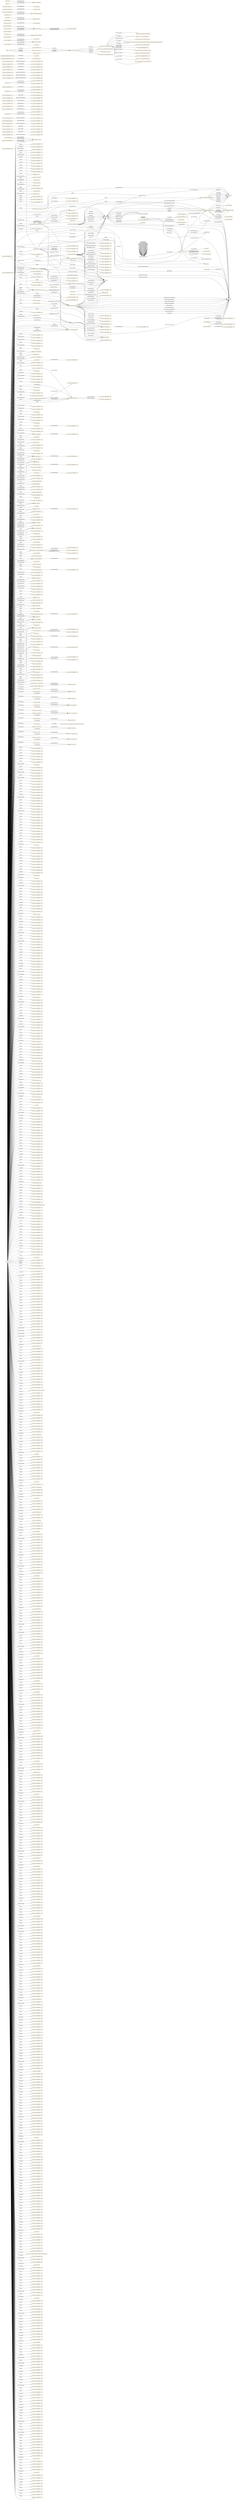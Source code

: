 digraph ar2dtool_diagram { 
rankdir=LR;
size="1501"
node [shape = rectangle, color="orange"]; "geoes:Municipio" "geopolitical:territory" "owl:Thing" "geoes:Estero" "geoes:ZonaContigua" "-8124eb5:1893469d95f:-7f95" "-8124eb5:1893469d95f:-7f4e" "geoes:Lavajo" "-8124eb5:1893469d95f:-7fd7" "-8124eb5:1893469d95f:-7e00" "geoes:Morfologia" "-8124eb5:1893469d95f:-7f51" "-8124eb5:1893469d95f:-7f22" "-8124eb5:1893469d95f:-7fac" "geoes:Torrente" "-8124eb5:1893469d95f:-7f80" "-8124eb5:1893469d95f:-7d6f" "geoes:MasaDeAguaArtificial" "-8124eb5:1893469d95f:-7f60" "geoes:Estuario" "-8124eb5:1893469d95f:-7e69" "-8124eb5:1893469d95f:-7e71" "geoes:Canyo" "-8124eb5:1893469d95f:-7d53" "-8124eb5:1893469d95f:-7fe5" "-8124eb5:1893469d95f:-7cee" "-8124eb5:1893469d95f:-7d0c" "geoes:Acuifero" "-8124eb5:1893469d95f:-7e6d" "-8124eb5:1893469d95f:-7fec" "-8124eb5:1893469d95f:-7ff5" "-8124eb5:1893469d95f:-7c95" "-8124eb5:1893469d95f:-7c35" "-8124eb5:1893469d95f:-7d7b" "-8124eb5:1893469d95f:-7ce9" "-8124eb5:1893469d95f:-7da4" "geoes:Nevero" "-8124eb5:1893469d95f:-7cbe" "-8124eb5:1893469d95f:-7e22" "geoes:FuenteArtificial" "geoes:Mar" "-8124eb5:1893469d95f:-7e51" "-8124eb5:1893469d95f:-7fb8" "-8124eb5:1893469d95f:-7cd6" "-8124eb5:1893469d95f:-7fc0" "-8124eb5:1893469d95f:-7e05" "geoes:Canal" "-8124eb5:1893469d95f:-7fd4" "geoes:Arroyo" "-8124eb5:1893469d95f:-7faf" "-8124eb5:1893469d95f:-7e5c" "-8124eb5:1893469d95f:-7f92" "-8124eb5:1893469d95f:-7db2" "-8124eb5:1893469d95f:-7cc8" "-8124eb5:1893469d95f:-7e38" "-8124eb5:1893469d95f:-7ce0" "geoes:Rio" "-8124eb5:1893469d95f:-7e3f" "geoes:Recinto" "geoes:Saladar" "-8124eb5:1893469d95f:-7d56" "geoes:ZonaEconomicaExclusiva" "-8124eb5:1893469d95f:-7e57" "geoes:FenomenoHidrografico" "geoes:CanalAguasContinentales" "-8124eb5:1893469d95f:-7f72" "-8124eb5:1893469d95f:-7d2d" "-8124eb5:1893469d95f:-7ca8" "geoes:Aluvion" "-8124eb5:1893469d95f:-7ff2" "-8124eb5:1893469d95f:-7dee" "-8124eb5:1893469d95f:-7d72" "-8124eb5:1893469d95f:-7d50" "-8124eb5:1893469d95f:-7fe2" "geoes:Acequia" "-8124eb5:1893469d95f:-7ce6" "-8124eb5:1893469d95f:-7d45" "-8124eb5:1893469d95f:-7dc5" "-8124eb5:1893469d95f:-7c5d" "-8124eb5:1893469d95f:-7f1a" "-8124eb5:1893469d95f:-7f59" "-8124eb5:1893469d95f:-7c46" "geoes:AltaMar" "geoes:Pozo" "geoes:AguasCorrientes" "-8124eb5:1893469d95f:-7d08" "-8124eb5:1893469d95f:-7d80" "geoes:CanalMarino" "geoes:Delta" "geoes:Humedal" "-8124eb5:1893469d95f:-7c82" "geoes:Charca" "-8124eb5:1893469d95f:-7c62" "-8124eb5:1893469d95f:-7c40" "geoes:Tuberia" "-8124eb5:1893469d95f:-7ff8" "geoes:Lago" "geoes:AguasSubterraneas" "geoes:Dren" "-8124eb5:1893469d95f:-7d5a" "geoes:AguasDulces" "geoes:Captacion" "-8124eb5:1893469d95f:-7d17" "-8124eb5:1893469d95f:-7fa9" "geoes:Ibon" "geoes:Nacimiento" "-8124eb5:1893469d95f:-7e7f" "geoes:AguasCosteras" "geoes:Gola" "-8124eb5:1893469d95f:-7c71" "-8124eb5:1893469d95f:-7d26" "-8124eb5:1893469d95f:-7f13" "geoes:HidronimoPuntual" "geoes:Albufera" "-8124eb5:1893469d95f:-7c53" "-8124eb5:1893469d95f:-7e7c" "geoes:AguasQuietas" "-8124eb5:1893469d95f:-7c89" "geoes:ZonaHumeda" "geoes:AguasMarinas" "geoes:ZonaEncharcable" "-8124eb5:1893469d95f:-7f10" "-8124eb5:1893469d95f:-7fa0" "-8124eb5:1893469d95f:-7fc7" "-8124eb5:1893469d95f:-7de1" "geoes:Basines" "-8124eb5:1893469d95f:-7dce" "-8124eb5:1893469d95f:-7e76" "-8124eb5:1893469d95f:-7f99" "geoes:Embalse" "geoes:Marisma" "geoes:Ojo" "-8124eb5:1893469d95f:-7fbb" "geoes:Glaciar" "geoes:AguasSuperficiales" "-8124eb5:1893469d95f:-7c42" "-8124eb5:1893469d95f:-7e13" "geoes:Acuitardo" "geoes:Toma" "-8124eb5:1893469d95f:-7f36" "-8124eb5:1893469d95f:-7c3e" "-8124eb5:1893469d95f:-7d96" "-8124eb5:1893469d95f:-7f16" "geoes:Manantial" "-8124eb5:1893469d95f:-7ccb" "geoes:Desembocadura" "geoes:Cascada" "-8124eb5:1893469d95f:-7fe9" "-8124eb5:1893469d95f:-7cbb" "geoes:Rapido" "geoes:Corriente" "-8124eb5:1893469d95f:-7ca7" "-8124eb5:1893469d95f:-7e26" "geoes:Deposito" "-8124eb5:1893469d95f:-7c4c" "-8124eb5:1893469d95f:-7d22" "geoes:AguasCorrientesArtificiales" "geoes:Canalillo" "geoes:SurgenciaNatural" "-8124eb5:1893469d95f:-7dbb" "geoes:SurgenciaArtificial" "-8124eb5:1893469d95f:-7f1e" "-8124eb5:1893469d95f:-7e1f" "geoes:Bodon" "-8124eb5:1893469d95f:-7fcd" "-8124eb5:1893469d95f:-7d1e" "-8124eb5:1893469d95f:-7f29" "geoes:MarTerritorial" "geoes:Confluencia" "-8124eb5:1893469d95f:-7fd0" "geoes:CanalAguasMarinas" "-8124eb5:1893469d95f:-7cfd" "-8124eb5:1893469d95f:-7cc4" "geoes:Distribucion" "geoes:Afluente" "-8124eb5:1893469d95f:-7c66" "-8124eb5:1893469d95f:-7fa3" "-8124eb5:1893469d95f:-7e44" "-8124eb5:1893469d95f:-7f8a" "-8124eb5:1893469d95f:-7e5f" "-8124eb5:1893469d95f:-7ffb" "geoes:Conducto" "-8124eb5:1893469d95f:-7cef" "-8124eb5:1893469d95f:-7d0d" "-8124eb5:1893469d95f:-7f6d" "-8124eb5:1893469d95f:-7c5a" "-8124eb5:1893469d95f:-7e07" "-8124eb5:1893469d95f:-7c96" "geoes:AguasCorrientesNaturales" "-8124eb5:1893469d95f:-7f56" "-8124eb5:1893469d95f:-7e2a" "geoes:Chortal" "geoes:Desague" "-8124eb5:1893469d95f:-7c8d" "geoes:CorrienteSubterranea" "-8124eb5:1893469d95f:-7ce2" "geoes:Sumidero" "-8124eb5:1893469d95f:-7dc1" "-8124eb5:1893469d95f:-7cde" "geoes:Aljibe" "geoes:AguasQuietasNaturales" "geoes:Meandro" "geoes:AguasDeTransicion" "-8124eb5:1893469d95f:-7e66" "-8124eb5:1893469d95f:-7f9d" "geoes:Barranco" "geoes:MasaDeHielo" "-8124eb5:1893469d95f:-7d04" "geoes:Salina" "geoes:AguasSaladas" "geoes:Surgencia" "geoes:Ria" "-8124eb5:1893469d95f:-7f40" "-8124eb5:1893469d95f:-7f8f" "-8124eb5:1893469d95f:-7dad" "geoes:AguasContinentales" "-8124eb5:1893469d95f:-7d5e" "-8124eb5:1893469d95f:-7f69" "-8124eb5:1893469d95f:-7de7" "-8124eb5:1893469d95f:-7f30" "-8124eb5:1893469d95f:-7e31" "geoes:CuencaHidrografica" "-8124eb5:1893469d95f:-7c99" "-8124eb5:1893469d95f:-7f25" "-8124eb5:1893469d95f:-7cf5" "-8124eb5:1893469d95f:-7d13" "geoes:Lucio" "geoes:Laguna" "-8124eb5:1893469d95f:-7fb5" "geoes:Aguas" "-8124eb5:1893469d95f:-7e09" "geoes:LagunaSalada" "geoes:AguasQuietasArtificiales" "-8124eb5:1893469d95f:-7cad" "-8124eb5:1893469d95f:-7dd6" "-8124eb5:1893469d95f:-7e2c" "geoes:FuenteArtesana" "-8124eb5:1893469d95f:-7ceb" "-8124eb5:1893469d95f:-7ce4" "geoes:Rambla" "-8124eb5:1893469d95f:-7e63" "-8124eb5:1893469d95f:-7e03" "-8124eb5:1893469d95f:-7e1c" "-8124eb5:1893469d95f:-7f79" "-8124eb5:1893469d95f:-7fdc" "-8124eb5:1893469d95f:-7e4b" "-8124eb5:1893469d95f:-7dca" "wgs84_pos:SpatialThing" "time:TimeZone" "time:GeneralDateTimeDescription" "time:DateTimeInterval" "89d74f5f26af447ff4abf46130ea2935" "time:TRS" "time:TemporalDuration" "time:Duration" "time:GeneralDurationDescription" "8dc65a6840530ffb316fe5fa2769c2e5" "time:ProperInterval" "time:TimePosition" "time:TemporalPosition" "time:Interval" "time:TemporalEntity" "time:MonthOfYear" "time:TemporalUnit" "time:Instant" "time:DayOfWeek" ; /*classes style*/
	"geoes:top.owl" -> "http://www.w3.org/2006/time" [ label = "owl:imports" ];
	"geoes:top.owl" -> "http://www.w3.org/2003/01/geo/wgs84_pos" [ label = "owl:imports" ];
	"geoes:top.owl" -> "http://vocab.deri.ie/scovo" [ label = "owl:imports" ];
	"geoes:top.owl" -> "http://aims.fao.org/aos/geopolitical.owl" [ label = "owl:imports" ];
	"geoes:AguasContinentales" -> "-8124eb5:1893469d95f:-7e69" [ label = "owl:equivalentClass" ];
	"http://www.w3.org/2006/time" -> "http://orcid.org/0000-0002-3884-3420" [ label = "dcterms:creator" ];
	"http://www.w3.org/2006/time" -> "http://www.w3.org/TR/owl-time" [ label = "rdfs:seeAlso" ];
	"http://www.w3.org/2006/time" -> "http://dx.doi.org/10.3233/SW-150187" [ label = "rdfs:seeAlso" ];
	"http://www.w3.org/2006/time" -> "http://www.semantic-web-journal.net/content/time-ontology-extended-non-gregorian-calendar-applications" [ label = "rdfs:seeAlso" ];
	"http://www.w3.org/2006/time" -> "http://www.w3.org/TR/owl-time" [ label = "dcterms:isVersionOf" ];
	"http://www.w3.org/2006/time" -> "http://www.w3.org/2006/time#2016" [ label = "owl:versionIRI" ];
	"http://www.w3.org/2006/time" -> "mailto:panfeng66@gmail.com" [ label = "dcterms:creator" ];
	"http://www.w3.org/2006/time" -> "https://en.wikipedia.org/wiki/Jerry_Hobbs" [ label = "dcterms:creator" ];
	"http://www.w3.org/2006/time" -> "https://orcid.org/0000-0001-8269-8171" [ label = "dcterms:contributor" ];
	"http://www.w3.org/2006/time" -> "mailto:chris.little@metoffice.gov.uk" [ label = "dcterms:contributor" ];
	"http://www.w3.org/2006/time" -> "http://www.w3.org/2006/time#2006" [ label = "owl:priorVersion" ];
	"http://www.w3.org/2006/time" -> "https://creativecommons.org/licenses/by/4.0/" [ label = "dcterms:license" ];
	"time:generalDay" -> "-8124eb5:1893469d95f:-7c2a" [ label = "owl:withRestrictions" ];
	"time:generalDay" -> "xsd:string" [ label = "owl:onDatatype" ];
	"time:intervalBefore" -> "time:intervalDisjoint" [ label = "rdfs:subPropertyOf" ];
	"time:intervalBefore" -> "time:before" [ label = "rdfs:subPropertyOf" ];
	"geoes:geopolitica.owl" -> "geoes:top.owl" [ label = "owl:imports" ];
	"time:inDateTime" -> "time:inTemporalPosition" [ label = "rdfs:subPropertyOf" ];
	"geoes:sometido_a_descarga_por" -> "geoes:sometido" [ label = "rdfs:subPropertyOf" ];
	"time:intervalFinishes" -> "time:intervalIn" [ label = "rdfs:subPropertyOf" ];
	"geoes:transportes.owl" -> "geoes:top.owl" [ label = "owl:imports" ];
	"wgs84_pos:location" -> "foaf:based_near" [ label = "rdfs:subPropertyOf" ];
	"geoes:AguasCorrientes" -> "-8124eb5:1893469d95f:-7e66" [ label = "owl:equivalentClass" ];
	"time:hasEnd" -> "time:hasTime" [ label = "rdfs:subPropertyOf" ];
	"geoes:Rambla" -> "-8124eb5:1893469d95f:-7ca8" [ label = "owl:equivalentClass" ];
	"geoes:transvasa" -> "geoes:conduce" [ label = "rdfs:subPropertyOf" ];
	"geoes:desembocaEn" -> "geoes:desagua_en" [ label = "rdfs:subPropertyOf" ];
	"geoes:Lucio" -> "-8124eb5:1893469d95f:-7cf5" [ label = "owl:equivalentClass" ];
	"time:hasDurationDescription" -> "time:hasTemporalDuration" [ label = "rdfs:subPropertyOf" ];
	"geoes:" -> "geoes:hydro.owl" [ label = "owl:imports" ];
	"geoes:" -> "geoes:transportes.owl" [ label = "owl:imports" ];
	"geoes:" -> "geoes:geopolitica.owl" [ label = "owl:imports" ];
	"geoes:Acuifero" -> "-8124eb5:1893469d95f:-7e7c" [ label = "owl:equivalentClass" ];
	"geoes:Aguas" -> "-8124eb5:1893469d95f:-7e6d" [ label = "owl:equivalentClass" ];
	"geoes:precedeA" -> "geoes:esta_proxima_a" [ label = "rdfs:subPropertyOf" ];
	"time:intervalIn" -> "time:intervalEquals" [ label = "owl:propertyDisjointWith" ];
	"time:inTimePosition" -> "time:inTemporalPosition" [ label = "rdfs:subPropertyOf" ];
	"geoes:Pozo" -> "-8124eb5:1893469d95f:-7cad" [ label = "owl:equivalentClass" ];
	"geoes:es_transvasada" -> "geoes:es_conducido_por" [ label = "rdfs:subPropertyOf" ];
	"geoes:distribuye" -> "geoes:conduce" [ label = "rdfs:subPropertyOf" ];
	"geoes:Canal" -> "-8124eb5:1893469d95f:-7dc5" [ label = "owl:equivalentClass" ];
	"geoes:transmite" -> "geoes:permite" [ label = "rdfs:subPropertyOf" ];
	"time:generalYear" -> "-8124eb5:1893469d95f:-7c28" [ label = "owl:withRestrictions" ];
	"time:generalYear" -> "xsd:string" [ label = "owl:onDatatype" ];
	"time:intervalStarts" -> "time:intervalIn" [ label = "rdfs:subPropertyOf" ];
	"geoes:nombre_alternativo" -> "geoes:nombre" [ label = "rdfs:subPropertyOf" ];
	"time:intervalDuring" -> "time:intervalIn" [ label = "rdfs:subPropertyOf" ];
	"time:ProperInterval" -> "time:Instant" [ label = "owl:disjointWith" ];
	"geoes:AguasQuietas" -> "-8124eb5:1893469d95f:-7e22" [ label = "owl:equivalentClass" ];
	"time:seconds" -> "http://www.bipm.org/en/publications/si-brochure/second.html" [ label = "rdfs:seeAlso" ];
	"geoes:se_extrae_para" -> "geoes:alimenta_a" [ label = "rdfs:subPropertyOf" ];
	"geoes:AguasQuietasNaturales" -> "-8124eb5:1893469d95f:-7e1c" [ label = "owl:equivalentClass" ];
	"geoes:Idioma_alternativo" -> "geoes:idioma" [ label = "rdfs:subPropertyOf" ];
	"time:generalMonth" -> "-8124eb5:1893469d95f:-7c29" [ label = "owl:withRestrictions" ];
	"time:generalMonth" -> "xsd:string" [ label = "owl:onDatatype" ];
	"time:intervalEquals" -> "time:intervalIn" [ label = "owl:propertyDisjointWith" ];
	"geoes:CanalAguasMarinas" -> "-8124eb5:1893469d95f:-7dbb" [ label = "owl:equivalentClass" ];
	"geoes:ZonaHumeda" -> "-8124eb5:1893469d95f:-7c42" [ label = "owl:equivalentClass" ];
	"geoes:Afluente" -> "-8124eb5:1893469d95f:-7e71" [ label = "owl:equivalentClass" ];
	"geoes:Afluente" -> "-8124eb5:1893469d95f:-7e76" [ label = "owl:equivalentClass" ];
	"geoes:se_extrae" -> "geoes:es_alimentada_por" [ label = "rdfs:subPropertyOf" ];
	"geoes:AguasCorrientesArtificiales" -> "-8124eb5:1893469d95f:-7e5f" [ label = "owl:equivalentClass" ];
	"geoes:AguasCorrientesArtificiales" -> "-8124eb5:1893469d95f:-7e63" [ label = "owl:equivalentClass" ];
	"geoes:AguasSuperficiales" -> "-8124eb5:1893469d95f:-7e00" [ label = "owl:equivalentClass" ];
	"time:hasDuration" -> "time:hasTemporalDuration" [ label = "rdfs:subPropertyOf" ];
	"geoes:AguasDeTransicion" -> "-8124eb5:1893469d95f:-7e3f" [ label = "owl:equivalentClass" ];
	"geoes:AguasDeTransicion" -> "-8124eb5:1893469d95f:-7e31" [ label = "owl:equivalentClass" ];
	"time:hasBeginning" -> "time:hasTime" [ label = "rdfs:subPropertyOf" ];
	"geoes:MasaDeAguaArtificial" -> "-8124eb5:1893469d95f:-7cc8" [ label = "owl:equivalentClass" ];
	"geoes:Nacimiento" -> "-8124eb5:1893469d95f:-7cbe" [ label = "owl:equivalentClass" ];
	"geoes:Dren" -> "-8124eb5:1893469d95f:-7d5e" [ label = "owl:equivalentClass" ];
	"geoes:long" -> "geoes:coordenadas" [ label = "rdfs:subPropertyOf" ];
	"geoes:Gola" -> "-8124eb5:1893469d95f:-7d1e" [ label = "owl:equivalentClass" ];
	"geoes:CanalAguasContinentales" -> "-8124eb5:1893469d95f:-7dc1" [ label = "owl:equivalentClass" ];
	"geoes:AguasQuietasArtificiales" -> "-8124eb5:1893469d95f:-7e1f" [ label = "owl:equivalentClass" ];
	"geoes:SurgenciaArtificial" -> "-8124eb5:1893469d95f:-7c5a" [ label = "owl:equivalentClass" ];
	"time:TemporalEntity" -> "-8124eb5:1893469d95f:-7c2e" [ label = "owl:unionOf" ];
	"geoes:es_distribuida" -> "geoes:es_conducido_por" [ label = "rdfs:subPropertyOf" ];
	"geoes:sigueA" -> "geoes:esta_proxima_a" [ label = "rdfs:subPropertyOf" ];
	"geoes:Surgencia" -> "-8124eb5:1893469d95f:-7c5d" [ label = "owl:equivalentClass" ];
	"geoes:es_capturado" -> "geoes:es_conectado_con" [ label = "rdfs:subPropertyOf" ];
	"geoes:Desague" -> "-8124eb5:1893469d95f:-7d72" [ label = "owl:equivalentClass" ];
	"geoes:captura" -> "geoes:conecta_con" [ label = "rdfs:subPropertyOf" ];
	"geoes:sometida_a_influencia_de" -> "geoes:sometido" [ label = "rdfs:subPropertyOf" ];
	"NULL" -> "-8124eb5:1893469d95f:-7cd1" [ label = "rdf:rest" ];
	"NULL" -> "-8124eb5:1893469d95f:-7dea" [ label = "rdf:rest" ];
	"NULL" -> "geoes:Deposito" [ label = "rdf:first" ];
	"NULL" -> "-8124eb5:1893469d95f:-7d94" [ label = "rdf:rest" ];
	"NULL" -> "-8124eb5:1893469d95f:-7f35" [ label = "owl:unionOf" ];
	"NULL" -> "-8124eb5:1893469d95f:-7ef9" [ label = "owl:oneOf" ];
	"NULL" -> "-8124eb5:1893469d95f:-7eb3" [ label = "rdf:rest" ];
	"NULL" -> "geoes:Ria" [ label = "owl:someValuesFrom" ];
	"NULL" -> "geoes:Lago" [ label = "rdf:first" ];
	"NULL" -> "xsd:gMonth" [ label = "owl:allValuesFrom" ];
	"NULL" -> "geoes:Barranco" [ label = "owl:allValuesFrom" ];
	"NULL" -> "-8124eb5:1893469d95f:-7d62" [ label = "rdf:rest" ];
	"NULL" -> "-8124eb5:1893469d95f:-7d21" [ label = "owl:unionOf" ];
	"NULL" -> "-8124eb5:1893469d95f:-7d76" [ label = "owl:intersectionOf" ];
	"NULL" -> "geoes:FuenteArtesana" [ label = "rdf:first" ];
	"NULL" -> "geoes:ZonaEncharcable" [ label = "rdf:first" ];
	"NULL" -> "-8124eb5:1893469d95f:-7f87" [ label = "rdf:rest" ];
	"NULL" -> "-8124eb5:1893469d95f:-7e5d" [ label = "owl:intersectionOf" ];
	"NULL" -> "-8124eb5:1893469d95f:-7ed1" [ label = "rdf:rest" ];
	"NULL" -> "-8124eb5:1893469d95f:-7f48" [ label = "rdf:rest" ];
	"NULL" -> "-8124eb5:1893469d95f:-7f83" [ label = "rdf:rest" ];
	"NULL" -> "-8124eb5:1893469d95f:-7f09" [ label = "rdf:rest" ];
	"NULL" -> "-8124eb5:1893469d95f:-7d30" [ label = "rdf:rest" ];
	"NULL" -> "-8124eb5:1893469d95f:-7d50" [ label = "owl:allValuesFrom" ];
	"NULL" -> "-8124eb5:1893469d95f:-7dca" [ label = "owl:someValuesFrom" ];
	"NULL" -> "-8124eb5:1893469d95f:-7ead" [ label = "owl:oneOf" ];
	"NULL" -> "-8124eb5:1893469d95f:-7c61" [ label = "owl:intersectionOf" ];
	"NULL" -> "-8124eb5:1893469d95f:-7d02" [ label = "rdf:rest" ];
	"NULL" -> "-8124eb5:1893469d95f:-7f90" [ label = "rdf:rest" ];
	"NULL" -> "geoes:Basines" [ label = "rdf:first" ];
	"NULL" -> "-8124eb5:1893469d95f:-7fc8" [ label = "rdf:rest" ];
	"NULL" -> "-8124eb5:1893469d95f:-7e05" [ label = "rdf:first" ];
	"NULL" -> "-8124eb5:1893469d95f:-7f23" [ label = "rdf:rest" ];
	"NULL" -> "-8124eb5:1893469d95f:-7ce6" [ label = "rdf:first" ];
	"NULL" -> "geoes:Canal" [ label = "rdf:first" ];
	"NULL" -> "-8124eb5:1893469d95f:-7dac" [ label = "owl:intersectionOf" ];
	"NULL" -> "-8124eb5:1893469d95f:-7fd5" [ label = "rdf:rest" ];
	"NULL" -> "geoes:Manantial" [ label = "rdf:first" ];
	"NULL" -> "-8124eb5:1893469d95f:-7e88" [ label = "rdf:rest" ];
	"NULL" -> "-8124eb5:1893469d95f:-7eef" [ label = "rdf:rest" ];
	"NULL" -> "time:GeneralDateTimeDescription" [ label = "rdf:first" ];
	"NULL" -> "-8124eb5:1893469d95f:-7e49" [ label = "rdf:rest" ];
	"NULL" -> "-8124eb5:1893469d95f:-7eeb" [ label = "rdf:rest" ];
	"NULL" -> "-8124eb5:1893469d95f:-7e84" [ label = "rdf:rest" ];
	"NULL" -> "-8124eb5:1893469d95f:-7ee1" [ label = "owl:oneOf" ];
	"NULL" -> "-8124eb5:1893469d95f:-7d4e" [ label = "rdf:rest" ];
	"NULL" -> "-8124eb5:1893469d95f:-7c31" [ label = "rdf:rest" ];
	"NULL" -> "-8124eb5:1893469d95f:-7d0f" [ label = "rdf:rest" ];
	"NULL" -> "-8124eb5:1893469d95f:-7e50" [ label = "owl:unionOf" ];
	"NULL" -> "time:year" [ label = "owl:onProperty" ];
	"NULL" -> "-8124eb5:1893469d95f:-7ebd" [ label = "rdf:rest" ];
	"NULL" -> "-8124eb5:1893469d95f:-7f6f" [ label = "rdf:rest" ];
	"NULL" -> "-8124eb5:1893469d95f:-7fb0" [ label = "rdf:rest" ];
	"NULL" -> "geoes:Aguas" [ label = "rdf:first" ];
	"NULL" -> "-8124eb5:1893469d95f:-7d6c" [ label = "rdf:rest" ];
	"NULL" -> "-8124eb5:1893469d95f:-7d7b" [ label = "owl:someValuesFrom" ];
	"NULL" -> "geoes:Acuifero" [ label = "owl:allValuesFrom" ];
	"NULL" -> "-8124eb5:1893469d95f:-7e24" [ label = "rdf:rest" ];
	"NULL" -> "geoes:Marisma" [ label = "owl:allValuesFrom" ];
	"NULL" -> "-8124eb5:1893469d95f:-7e89" [ label = "owl:oneOf" ];
	"NULL" -> "-8124eb5:1893469d95f:-7cc6" [ label = "rdf:rest" ];
	"NULL" -> "-8124eb5:1893469d95f:-7f3d" [ label = "rdf:rest" ];
	"NULL" -> "-8124eb5:1893469d95f:-7f8d" [ label = "rdf:rest" ];
	"NULL" -> "-8124eb5:1893469d95f:-7d59" [ label = "owl:unionOf" ];
	"NULL" -> "geoes:estaEn" [ label = "owl:onProperty" ];
	"NULL" -> "time:days" [ label = "owl:onProperty" ];
	"NULL" -> "-8124eb5:1893469d95f:-7f4a" [ label = "rdf:rest" ];
	"NULL" -> "geoes:Ibon" [ label = "owl:someValuesFrom" ];
	"NULL" -> "-8124eb5:1893469d95f:-7c45" [ label = "owl:unionOf" ];
	"NULL" -> "-8124eb5:1893469d95f:-7e3d" [ label = "owl:intersectionOf" ];
	"NULL" -> "-8124eb5:1893469d95f:-7f9a" [ label = "rdf:rest" ];
	"NULL" -> "-8124eb5:1893469d95f:-7dbe" [ label = "rdf:rest" ];
	"NULL" -> "geoes:AguasCorrientesNaturales" [ label = "rdf:first" ];
	"NULL" -> "-8124eb5:1893469d95f:-7dfd" [ label = "rdf:rest" ];
	"NULL" -> "-8124eb5:1893469d95f:-7ef8" [ label = "rdf:rest" ];
	"NULL" -> "geoes:CorrienteSubterranea" [ label = "rdf:first" ];
	"NULL" -> "-8124eb5:1893469d95f:-7cf1" [ label = "rdf:rest" ];
	"NULL" -> "-8124eb5:1893469d95f:-7ced" [ label = "owl:unionOf" ];
	"NULL" -> "-8124eb5:1893469d95f:-7cd5" [ label = "owl:unionOf" ];
	"NULL" -> "-8124eb5:1893469d95f:-7fdf" [ label = "rdf:rest" ];
	"NULL" -> "-8124eb5:1893469d95f:-7d12" [ label = "owl:unionOf" ];
	"NULL" -> "geoes:evacua_de" [ label = "owl:onProperty" ];
	"NULL" -> "-8124eb5:1893469d95f:-7e8e" [ label = "rdf:rest" ];
	"NULL" -> "-8124eb5:1893469d95f:-7d79" [ label = "rdf:rest" ];
	"NULL" -> "-8124eb5:1893469d95f:-7e1e" [ label = "owl:unionOf" ];
	"NULL" -> "-8124eb5:1893469d95f:-7fad" [ label = "rdf:rest" ];
	"NULL" -> "-8124eb5:1893469d95f:-7f58" [ label = "owl:unionOf" ];
	"NULL" -> "-8124eb5:1893469d95f:-7e9b" [ label = "rdf:rest" ];
	"NULL" -> "-8124eb5:1893469d95f:-7d3a" [ label = "owl:intersectionOf" ];
	"NULL" -> "-8124eb5:1893469d95f:-7d47" [ label = "rdf:rest" ];
	"NULL" -> "geoes:conecta_con" [ label = "owl:onProperty" ];
	"NULL" -> "-8124eb5:1893469d95f:-7d82" [ label = "rdf:rest" ];
	"NULL" -> "-8124eb5:1893469d95f:-7e74" [ label = "owl:intersectionOf" ];
	"NULL" -> "-8124eb5:1893469d95f:-7ef1" [ label = "rdf:rest" ];
	"NULL" -> "-8124eb5:1893469d95f:-7d54" [ label = "rdf:rest" ];
	"NULL" -> "-8124eb5:1893469d95f:-7d15" [ label = "rdf:rest" ];
	"NULL" -> "-8124eb5:1893469d95f:-7f9f" [ label = "owl:unionOf" ];
	"NULL" -> "geoes:Salina" [ label = "rdf:first" ];
	"NULL" -> "-8124eb5:1893469d95f:-7dc7" [ label = "rdf:rest" ];
	"NULL" -> "geoes:AguasCorrientesNaturales" [ label = "owl:someValuesFrom" ];
	"NULL" -> "-8124eb5:1893469d95f:-7ce4" [ label = "rdf:first" ];
	"NULL" -> "-8124eb5:1893469d95f:-7cdd" [ label = "rdf:rest" ];
	"NULL" -> "-8124eb5:1893469d95f:-7f75" [ label = "rdf:rest" ];
	"NULL" -> "-8124eb5:1893469d95f:-7cba" [ label = "owl:unionOf" ];
	"NULL" -> "-8124eb5:1893469d95f:-7cfc" [ label = "owl:unionOf" ];
	"NULL" -> "-8124eb5:1893469d95f:-7dd4" [ label = "rdf:rest" ];
	"NULL" -> "-8124eb5:1893469d95f:-7cd9" [ label = "owl:intersectionOf" ];
	"NULL" -> "-8124eb5:1893469d95f:-7cb3" [ label = "owl:intersectionOf" ];
	"NULL" -> "geoes:Distribucion" [ label = "rdf:first" ];
	"NULL" -> "-8124eb5:1893469d95f:-7f43" [ label = "rdf:rest" ];
	"NULL" -> "-8124eb5:1893469d95f:-7ded" [ label = "owl:unionOf" ];
	"NULL" -> "-8124eb5:1893469d95f:-7da2" [ label = "rdf:rest" ];
	"NULL" -> "-8124eb5:1893469d95f:-7fb6" [ label = "rdf:rest" ];
	"NULL" -> "geoes:Embalse" [ label = "owl:someValuesFrom" ];
	"NULL" -> "-8124eb5:1893469d95f:-7db2" [ label = "owl:someValuesFrom" ];
	"NULL" -> "-8124eb5:1893469d95f:-7c90" [ label = "rdf:rest" ];
	"NULL" -> "-8124eb5:1893469d95f:-7f11" [ label = "rdf:rest" ];
	"NULL" -> "-8124eb5:1893469d95f:-7c51" [ label = "rdf:rest" ];
	"NULL" -> "geoes:deposita_en" [ label = "owl:onProperty" ];
	"NULL" -> "-8124eb5:1893469d95f:-7fc3" [ label = "rdf:rest" ];
	"NULL" -> "geoes:AguasQuietasArtificiales" [ label = "rdf:first" ];
	"NULL" -> "-8124eb5:1893469d95f:-7d5d" [ label = "owl:intersectionOf" ];
	"NULL" -> "-8124eb5:1893469d95f:-7edd" [ label = "rdf:rest" ];
	"NULL" -> "geoes:AguasQuietasArtificiales" [ label = "owl:complementOf" ];
	"NULL" -> "geoes:Acuifero" [ label = "rdf:first" ];
	"NULL" -> "-8124eb5:1893469d95f:-7e72" [ label = "rdf:rest" ];
	"NULL" -> "geoes:Manantial" [ label = "owl:allValuesFrom" ];
	"NULL" -> "geoes:SurgenciaArtificial" [ label = "rdf:first" ];
	"NULL" -> "geoes:Saladar" [ label = "rdf:first" ];
	"NULL" -> "-8124eb5:1893469d95f:-7cd6" [ label = "owl:someValuesFrom" ];
	"NULL" -> "-8124eb5:1893469d95f:-7eab" [ label = "rdf:rest" ];
	"NULL" -> "-8124eb5:1893469d95f:-7f5d" [ label = "rdf:rest" ];
	"NULL" -> "-8124eb5:1893469d95f:-7d4f" [ label = "owl:unionOf" ];
	"NULL" -> "-8124eb5:1893469d95f:-7e7a" [ label = "owl:intersectionOf" ];
	"NULL" -> "-8124eb5:1893469d95f:-7c6f" [ label = "rdf:rest" ];
	"NULL" -> "-8124eb5:1893469d95f:-7fd6" [ label = "owl:unionOf" ];
	"NULL" -> "-8124eb5:1893469d95f:-7e2b" [ label = "owl:intersectionOf" ];
	"NULL" -> "-8124eb5:1893469d95f:-7f2b" [ label = "rdf:rest" ];
	"NULL" -> "-8124eb5:1893469d95f:-7f7b" [ label = "rdf:rest" ];
	"NULL" -> "-8124eb5:1893469d95f:-7ed2" [ label = "owl:oneOf" ];
	"NULL" -> "-8124eb5:1893469d95f:-7dda" [ label = "rdf:rest" ];
	"NULL" -> "-8124eb5:1893469d95f:-7ceb" [ label = "rdf:first" ];
	"NULL" -> "geoes:es_originado_por" [ label = "owl:onProperty" ];
	"NULL" -> "-8124eb5:1893469d95f:-7cd2" [ label = "rdf:rest" ];
	"NULL" -> "-8124eb5:1893469d95f:-7ee6" [ label = "rdf:rest" ];
	"NULL" -> "geoes:conduce" [ label = "owl:onProperty" ];
	"NULL" -> "geoes:Morfologia" [ label = "rdf:first" ];
	"NULL" -> "-8124eb5:1893469d95f:-7c5b" [ label = "rdf:rest" ];
	"NULL" -> "geoes:Lucio" [ label = "owl:someValuesFrom" ];
	"NULL" -> "-8124eb5:1893469d95f:-7e26" [ label = "owl:someValuesFrom" ];
	"NULL" -> "-8124eb5:1893469d95f:-7c35" [ label = "owl:allValuesFrom" ];
	"NULL" -> "geoes:AguasMarinas" [ label = "owl:someValuesFrom" ];
	"NULL" -> "-8124eb5:1893469d95f:-7fda" [ label = "rdf:rest" ];
	"NULL" -> "-8124eb5:1893469d95f:-7cb1" [ label = "rdf:rest" ];
	"NULL" -> "-8124eb5:1893469d95f:-7d28" [ label = "rdf:rest" ];
	"NULL" -> "geoes:sufre_descarga_de" [ label = "owl:onProperty" ];
	"NULL" -> "-8124eb5:1893469d95f:-7d8b" [ label = "owl:intersectionOf" ];
	"NULL" -> "-8124eb5:1893469d95f:-7f88" [ label = "rdf:rest" ];
	"NULL" -> "-8124eb5:1893469d95f:-7f49" [ label = "rdf:rest" ];
	"NULL" -> "-8124eb5:1893469d95f:-7f84" [ label = "rdf:rest" ];
	"NULL" -> "-8124eb5:1893469d95f:-7eb4" [ label = "owl:oneOf" ];
	"NULL" -> "-8124eb5:1893469d95f:-7da8" [ label = "rdf:rest" ];
	"NULL" -> "geoes:discurre_sobre" [ label = "owl:onProperty" ];
	"NULL" -> "-8124eb5:1893469d95f:-7f17" [ label = "rdf:rest" ];
	"NULL" -> "-8124eb5:1893469d95f:-7ce9" [ label = "rdf:first" ];
	"NULL" -> "-8124eb5:1893469d95f:-7c3d" [ label = "owl:unionOf" ];
	"NULL" -> "-8124eb5:1893469d95f:-7e08" [ label = "owl:intersectionOf" ];
	"NULL" -> "-8124eb5:1893469d95f:-7fc9" [ label = "rdf:rest" ];
	"NULL" -> "-8124eb5:1893469d95f:-7d0b" [ label = "owl:intersectionOf" ];
	"NULL" -> "time:numericDuration" [ label = "owl:onProperty" ];
	"NULL" -> "-8124eb5:1893469d95f:-7c68" [ label = "rdf:rest" ];
	"NULL" -> "-8124eb5:1893469d95f:-7f63" [ label = "rdf:rest" ];
	"NULL" -> "rdf:nil" [ label = "rdf:rest" ];
	"NULL" -> "-8124eb5:1893469d95f:-7d10" [ label = "rdf:rest" ];
	"NULL" -> "-8124eb5:1893469d95f:-7c64" [ label = "rdf:rest" ];
	"NULL" -> "-8124eb5:1893469d95f:-7dba" [ label = "owl:intersectionOf" ];
	"NULL" -> "geoes:Conducto" [ label = "rdf:first" ];
	"NULL" -> "-8124eb5:1893469d95f:-7d0a" [ label = "owl:unionOf" ];
	"NULL" -> "-8124eb5:1893469d95f:-7e12" [ label = "owl:unionOf" ];
	"NULL" -> "-8124eb5:1893469d95f:-7f31" [ label = "rdf:rest" ];
	"NULL" -> "-8124eb5:1893469d95f:-7e85" [ label = "rdf:rest" ];
	"NULL" -> "geoes:esta_proxima_a" [ label = "owl:onProperty" ];
	"NULL" -> "-8124eb5:1893469d95f:-7c32" [ label = "rdf:rest" ];
	"NULL" -> "-8124eb5:1893469d95f:-7fe3" [ label = "rdf:rest" ];
	"NULL" -> "-8124eb5:1893469d95f:-7fa4" [ label = "rdf:rest" ];
	"NULL" -> "-8124eb5:1893469d95f:-7efd" [ label = "rdf:rest" ];
	"NULL" -> "geoes:Humedal" [ label = "rdf:first" ];
	"NULL" -> "-8124eb5:1893469d95f:-7ebe" [ label = "rdf:rest" ];
	"NULL" -> "-8124eb5:1893469d95f:-7e92" [ label = "rdf:rest" ];
	"NULL" -> "-8124eb5:1893469d95f:-7e18" [ label = "rdf:rest" ];
	"NULL" -> "-8124eb5:1893469d95f:-7fb1" [ label = "rdf:rest" ];
	"NULL" -> "-8124eb5:1893469d95f:-7dff" [ label = "owl:unionOf" ];
	"NULL" -> "-8124eb5:1893469d95f:-7d6d" [ label = "rdf:rest" ];
	"NULL" -> "-8124eb5:1893469d95f:-7e7e" [ label = "owl:unionOf" ];
	"NULL" -> "-8124eb5:1893469d95f:-7e64" [ label = "rdf:rest" ];
	"NULL" -> "-8124eb5:1893469d95f:-7ecb" [ label = "rdf:rest" ];
	"NULL" -> "-8124eb5:1893469d95f:-7d2a" [ label = "rdf:rest" ];
	"NULL" -> "-8124eb5:1893469d95f:-7c79" [ label = "owl:intersectionOf" ];
	"NULL" -> "-8124eb5:1893469d95f:-7e37" [ label = "owl:unionOf" ];
	"NULL" -> "-8124eb5:1893469d95f:-7f7d" [ label = "rdf:rest" ];
	"NULL" -> "time:Duration" [ label = "rdf:first" ];
	"NULL" -> "-8124eb5:1893469d95f:-7e60" [ label = "rdf:rest" ];
	"NULL" -> "-8124eb5:1893469d95f:-7f0f" [ label = "owl:unionOf" ];
	"NULL" -> "-8124eb5:1893469d95f:-7d45" [ label = "owl:allValuesFrom" ];
	"NULL" -> "-8124eb5:1893469d95f:-7f3e" [ label = "rdf:rest" ];
	"NULL" -> "geoes:AguasDulces" [ label = "owl:complementOf" ];
	"NULL" -> "geoes:puede_fluir_como" [ label = "owl:onProperty" ];
	"NULL" -> "-8124eb5:1893469d95f:-7e32" [ label = "rdf:rest" ];
	"NULL" -> "-8124eb5:1893469d95f:-7c5c" [ label = "owl:unionOf" ];
	"NULL" -> "-8124eb5:1893469d95f:-7cd4" [ label = "rdf:rest" ];
	"NULL" -> "-8124eb5:1893469d95f:-7f4b" [ label = "rdf:rest" ];
	"NULL" -> "-8124eb5:1893469d95f:-7f0c" [ label = "rdf:rest" ];
	"NULL" -> "-8124eb5:1893469d95f:-7f9b" [ label = "rdf:rest" ];
	"NULL" -> "-8124eb5:1893469d95f:-7d80" [ label = "owl:allValuesFrom" ];
	"NULL" -> "-8124eb5:1893469d95f:-7ee4" [ label = "owl:oneOf" ];
	"NULL" -> "2340233530caa865484b026e61e2e80e" [ label = "rdf:first" ];
	"NULL" -> "-8124eb5:1893469d95f:-7e21" [ label = "owl:unionOf" ];
	"NULL" -> "-8124eb5:1893469d95f:-7c6e" [ label = "rdf:rest" ];
	"NULL" -> "-8124eb5:1893469d95f:-7cc7" [ label = "owl:unionOf" ];
	"NULL" -> "-8124eb5:1893469d95f:-7dcc" [ label = "rdf:rest" ];
	"NULL" -> "-8124eb5:1893469d95f:-7d00" [ label = "owl:intersectionOf" ];
	"NULL" -> "-8124eb5:1893469d95f:-7c2b" [ label = "rdf:rest" ];
	"NULL" -> "geoes:Embalse" [ label = "rdf:first" ];
	"NULL" -> "-8124eb5:1893469d95f:-7ec7" [ label = "rdf:rest" ];
	"NULL" -> "-8124eb5:1893469d95f:-7f6c" [ label = "owl:unionOf" ];
	"NULL" -> "geoes:Acequia" [ label = "rdf:first" ];
	"NULL" -> "-8124eb5:1893469d95f:-7fed" [ label = "rdf:rest" ];
	"NULL" -> "-8124eb5:1893469d95f:-7cc0" [ label = "rdf:rest" ];
	"NULL" -> "geoes:AguasQuietasNaturales" [ label = "rdf:first" ];
	"NULL" -> "-8124eb5:1893469d95f:-7ed4" [ label = "rdf:rest" ];
	"NULL" -> "-8124eb5:1893469d95f:-7e0d" [ label = "rdf:rest" ];
	"NULL" -> "-8124eb5:1893469d95f:-7f1d" [ label = "owl:unionOf" ];
	"NULL" -> "-8124eb5:1893469d95f:-7d09" [ label = "rdf:rest" ];
	"NULL" -> "-8124eb5:1893469d95f:-7fba" [ label = "owl:unionOf" ];
	"NULL" -> "-8124eb5:1893469d95f:-7e1a" [ label = "rdf:rest" ];
	"NULL" -> "-8124eb5:1893469d95f:-7fd3" [ label = "owl:unionOf" ];
	"NULL" -> "-8124eb5:1893469d95f:-7e6a" [ label = "rdf:rest" ];
	"NULL" -> "time:second" [ label = "owl:onProperty" ];
	"NULL" -> "-8124eb5:1893469d95f:-7f5f" [ label = "owl:unionOf" ];
	"NULL" -> "geoes:Aluvion" [ label = "owl:someValuesFrom" ];
	"NULL" -> "geoes:se_extrae_para" [ label = "owl:onProperty" ];
	"NULL" -> "geoes:Glaciar" [ label = "owl:complementOf" ];
	"NULL" -> "-8124eb5:1893469d95f:-7dc8" [ label = "rdf:rest" ];
	"NULL" -> "-8124eb5:1893469d95f:-7f76" [ label = "rdf:rest" ];
	"NULL" -> "717e4d87757f3e06543a5c2ba8707183" [ label = "rdf:first" ];
	"NULL" -> "-8124eb5:1893469d95f:-7f37" [ label = "rdf:rest" ];
	"NULL" -> "-8124eb5:1893469d95f:-7d25" [ label = "owl:unionOf" ];
	"NULL" -> "-8124eb5:1893469d95f:-7c95" [ label = "rdf:first" ];
	"NULL" -> "geoes:Desembocadura" [ label = "rdf:first" ];
	"NULL" -> "-8124eb5:1893469d95f:-7df6" [ label = "owl:intersectionOf" ];
	"NULL" -> "geoes:AguasCorrientesNaturales" [ label = "owl:allValuesFrom" ];
	"NULL" -> "geoes:alimenta_a" [ label = "owl:onProperty" ];
	"NULL" -> "-8124eb5:1893469d95f:-7c84" [ label = "rdf:rest" ];
	"NULL" -> "-8124eb5:1893469d95f:-7f44" [ label = "rdf:rest" ];
	"NULL" -> "-8124eb5:1893469d95f:-7ff6" [ label = "rdf:rest" ];
	"NULL" -> "geoes:Torrente" [ label = "owl:someValuesFrom" ];
	"NULL" -> "geoes:AltaMar" [ label = "rdf:first" ];
	"NULL" -> "-8124eb5:1893469d95f:-7ec0" [ label = "owl:oneOf" ];
	"NULL" -> "-8124eb5:1893469d95f:-7fc4" [ label = "rdf:rest" ];
	"NULL" -> "-8124eb5:1893469d95f:-7ede" [ label = "rdf:rest" ];
	"NULL" -> "geoes:sometida_a_influencia_de" [ label = "owl:onProperty" ];
	"NULL" -> "time:Interval" [ label = "rdf:first" ];
	"NULL" -> "-8124eb5:1893469d95f:-7c24" [ label = "rdf:rest" ];
	"NULL" -> "-8124eb5:1893469d95f:-7d3d" [ label = "rdf:rest" ];
	"NULL" -> "-8124eb5:1893469d95f:-7eda" [ label = "rdf:rest" ];
	"NULL" -> "-8124eb5:1893469d95f:-7fd1" [ label = "rdf:rest" ];
	"NULL" -> "-8124eb5:1893469d95f:-7f19" [ label = "owl:unionOf" ];
	"NULL" -> "geoes:captura" [ label = "owl:onProperty" ];
	"NULL" -> "-8124eb5:1893469d95f:-7eac" [ label = "rdf:rest" ];
	"NULL" -> "-8124eb5:1893469d95f:-7e06" [ label = "rdf:rest" ];
	"NULL" -> "geoes:Mar" [ label = "rdf:first" ];
	"NULL" -> "geoes:Canyo" [ label = "owl:someValuesFrom" ];
	"NULL" -> "-8124eb5:1893469d95f:-7f5e" [ label = "rdf:rest" ];
	"NULL" -> "-8124eb5:1893469d95f:-7ef2" [ label = "owl:oneOf" ];
	"NULL" -> "-8124eb5:1893469d95f:-7e56" [ label = "owl:unionOf" ];
	"NULL" -> "-8124eb5:1893469d95f:-7f1f" [ label = "rdf:rest" ];
	"NULL" -> "-8124eb5:1893469d95f:-7d5b" [ label = "rdf:rest" ];
	"NULL" -> "-8124eb5:1893469d95f:-7e14" [ label = "owl:intersectionOf" ];
	"NULL" -> "-8124eb5:1893469d95f:-7dc0" [ label = "owl:intersectionOf" ];
	"NULL" -> "geoes:Nacimiento" [ label = "owl:allValuesFrom" ];
	"NULL" -> "-8124eb5:1893469d95f:-7cf8" [ label = "owl:intersectionOf" ];
	"NULL" -> "-8124eb5:1893469d95f:-7def" [ label = "owl:intersectionOf" ];
	"NULL" -> "-8124eb5:1893469d95f:-7cb9" [ label = "rdf:rest" ];
	"NULL" -> "-8124eb5:1893469d95f:-7f2c" [ label = "rdf:rest" ];
	"NULL" -> "geoes:ZonaContigua" [ label = "rdf:first" ];
	"NULL" -> "geoes:comunica_con" [ label = "owl:onProperty" ];
	"NULL" -> "-8124eb5:1893469d95f:-7f7c" [ label = "rdf:rest" ];
	"NULL" -> "-8124eb5:1893469d95f:-7ddf" [ label = "rdf:rest" ];
	"NULL" -> "geoes:SurgenciaArtificial" [ label = "owl:complementOf" ];
	"NULL" -> "-8124eb5:1893469d95f:-7e20" [ label = "rdf:rest" ];
	"NULL" -> "geoes:AguasSaladas" [ label = "owl:someValuesFrom" ];
	"NULL" -> "-8124eb5:1893469d95f:-7c8e" [ label = "rdf:rest" ];
	"NULL" -> "geoes:FuenteArtificial" [ label = "owl:someValuesFrom" ];
	"NULL" -> "-8124eb5:1893469d95f:-7cd3" [ label = "rdf:rest" ];
	"NULL" -> "-8124eb5:1893469d95f:-7d3f" [ label = "owl:intersectionOf" ];
	"NULL" -> "-8124eb5:1893469d95f:-7dec" [ label = "rdf:rest" ];
	"NULL" -> "-8124eb5:1893469d95f:-7ee7" [ label = "rdf:rest" ];
	"NULL" -> "-8124eb5:1893469d95f:-7ea8" [ label = "rdf:rest" ];
	"NULL" -> "-8124eb5:1893469d95f:-7c88" [ label = "owl:unionOf" ];
	"NULL" -> "geoes:Gola" [ label = "owl:someValuesFrom" ];
	"NULL" -> "-8124eb5:1893469d95f:-7fce" [ label = "rdf:rest" ];
	"NULL" -> "-8124eb5:1893469d95f:-7ef4" [ label = "rdf:rest" ];
	"NULL" -> "-8124eb5:1893469d95f:-7e2d" [ label = "rdf:rest" ];
	"NULL" -> "-8124eb5:1893469d95f:-7e65" [ label = "owl:unionOf" ];
	"NULL" -> "geoes:Recinto" [ label = "rdf:first" ];
	"NULL" -> "-8124eb5:1893469d95f:-7e7d" [ label = "rdf:rest" ];
	"NULL" -> "c12a199a8aa8779d2941485545194aec" [ label = "rdf:first" ];
	"NULL" -> "-8124eb5:1893469d95f:-7f0a" [ label = "owl:oneOf" ];
	"NULL" -> "geoes:HidronimoPuntual" [ label = "rdf:first" ];
	"NULL" -> "-8124eb5:1893469d95f:-7d16" [ label = "owl:unionOf" ];
	"NULL" -> "-8124eb5:1893469d95f:-7d64" [ label = "rdf:rest" ];
	"NULL" -> "-8124eb5:1893469d95f:-7fcc" [ label = "owl:unionOf" ];
	"NULL" -> "-8124eb5:1893469d95f:-7d08" [ label = "rdf:first" ];
	"NULL" -> "time:Instant" [ label = "rdf:first" ];
	"NULL" -> "-8124eb5:1893469d95f:-7ec2" [ label = "rdf:rest" ];
	"NULL" -> "geoes:Lucio" [ label = "owl:complementOf" ];
	"NULL" -> "geoes:AguasSuperficiales" [ label = "owl:someValuesFrom" ];
	"NULL" -> "geoes:Ojo" [ label = "rdf:first" ];
	"NULL" -> "-8124eb5:1893469d95f:-7fbf" [ label = "owl:unionOf" ];
	"NULL" -> "-8124eb5:1893469d95f:-7f28" [ label = "owl:unionOf" ];
	"NULL" -> "geoes:inunda" [ label = "owl:onProperty" ];
	"NULL" -> "-8124eb5:1893469d95f:-7de7" [ label = "owl:allValuesFrom" ];
	"NULL" -> "-8124eb5:1893469d95f:-7f96" [ label = "rdf:rest" ];
	"NULL" -> "-8124eb5:1893469d95f:-7e8c" [ label = "owl:oneOf" ];
	"NULL" -> "-8124eb5:1893469d95f:-7f2f" [ label = "owl:unionOf" ];
	"NULL" -> "-8124eb5:1893469d95f:-7c97" [ label = "rdf:rest" ];
	"NULL" -> "-8124eb5:1893469d95f:-7d43" [ label = "rdf:rest" ];
	"NULL" -> "-8124eb5:1893469d95f:-7ee0" [ label = "rdf:rest" ];
	"NULL" -> "-8124eb5:1893469d95f:-7f57" [ label = "rdf:rest" ];
	"NULL" -> "geoes:AguasMarinas" [ label = "rdf:first" ];
	"NULL" -> "geoes:es_inundada_por" [ label = "owl:onProperty" ];
	"NULL" -> "-8124eb5:1893469d95f:-7f18" [ label = "rdf:rest" ];
	"NULL" -> "geoes:desembocaEn" [ label = "owl:onProperty" ];
	"NULL" -> "geoes:precedeA" [ label = "owl:onProperty" ];
	"NULL" -> "-8124eb5:1893469d95f:-7db6" [ label = "rdf:rest" ];
	"NULL" -> "-8124eb5:1893469d95f:-7fa8" [ label = "owl:unionOf" ];
	"NULL" -> "-8124eb5:1893469d95f:-7f64" [ label = "rdf:rest" ];
	"NULL" -> "-8124eb5:1893469d95f:-7e5c" [ label = "owl:allValuesFrom" ];
	"NULL" -> "-8124eb5:1893469d95f:-7d11" [ label = "rdf:rest" ];
	"NULL" -> "-8124eb5:1893469d95f:-7e03" [ label = "rdf:first" ];
	"NULL" -> "-8124eb5:1893469d95f:-7dc3" [ label = "rdf:rest" ];
	"NULL" -> "-8124eb5:1893469d95f:-7c8d" [ label = "owl:allValuesFrom" ];
	"NULL" -> "geoes:AguasCorrientesArtificiales" [ label = "owl:someValuesFrom" ];
	"NULL" -> "geoes:AguasCorrientesArtificiales" [ label = "rdf:first" ];
	"NULL" -> "xsd:gDay" [ label = "owl:allValuesFrom" ];
	"NULL" -> "-8124eb5:1893469d95f:-7c37" [ label = "rdf:rest" ];
	"NULL" -> "-8124eb5:1893469d95f:-7f32" [ label = "rdf:rest" ];
	"NULL" -> "-8124eb5:1893469d95f:-7f91" [ label = "owl:unionOf" ];
	"NULL" -> "-8124eb5:1893469d95f:-7dce" [ label = "owl:allValuesFrom" ];
	"NULL" -> "-8124eb5:1893469d95f:-7d31" [ label = "owl:intersectionOf" ];
	"NULL" -> "-8124eb5:1893469d95f:-7fa5" [ label = "rdf:rest" ];
	"NULL" -> "-8124eb5:1893469d95f:-7efe" [ label = "rdf:rest" ];
	"NULL" -> "-8124eb5:1893469d95f:-7e58" [ label = "rdf:rest" ];
	"NULL" -> "-8124eb5:1893469d95f:-7c44" [ label = "rdf:rest" ];
	"NULL" -> "-8124eb5:1893469d95f:-7ebf" [ label = "rdf:rest" ];
	"NULL" -> "time:hour" [ label = "owl:onProperty" ];
	"NULL" -> "-8124eb5:1893469d95f:-7e19" [ label = "rdf:rest" ];
	"NULL" -> "geoes:es_comunicada_por" [ label = "owl:onProperty" ];
	"NULL" -> "-8124eb5:1893469d95f:-7f00" [ label = "rdf:rest" ];
	"NULL" -> "-8124eb5:1893469d95f:-7c40" [ label = "rdf:first" ];
	"NULL" -> "-8124eb5:1893469d95f:-7fb2" [ label = "rdf:rest" ];
	"NULL" -> "-8124eb5:1893469d95f:-7f78" [ label = "owl:unionOf" ];
	"NULL" -> "time:week" [ label = "owl:onProperty" ];
	"NULL" -> "-8124eb5:1893469d95f:-7ecc" [ label = "rdf:rest" ];
	"NULL" -> "-8124eb5:1893469d95f:-7f7e" [ label = "rdf:rest" ];
	"NULL" -> "-8124eb5:1893469d95f:-7e61" [ label = "rdf:rest" ];
	"NULL" -> "geoes:AguasContinentales" [ label = "rdf:first" ];
	"NULL" -> "geoes:Lucio" [ label = "rdf:first" ];
	"NULL" -> "geoes:Nacimiento" [ label = "rdf:first" ];
	"NULL" -> "-8124eb5:1893469d95f:-7fdb" [ label = "owl:unionOf" ];
	"NULL" -> "geoes:Canyo" [ label = "rdf:first" ];
	"NULL" -> "geoes:es_afluente_de" [ label = "owl:onProperty" ];
	"NULL" -> "-8124eb5:1893469d95f:-7fc6" [ label = "owl:unionOf" ];
	"NULL" -> "-8124eb5:1893469d95f:-7fb7" [ label = "owl:unionOf" ];
	"NULL" -> "time:nominalPosition" [ label = "owl:onProperty" ];
	"NULL" -> "-8124eb5:1893469d95f:-7f4c" [ label = "rdf:rest" ];
	"NULL" -> "geoes:permite" [ label = "owl:onProperty" ];
	"NULL" -> "-8124eb5:1893469d95f:-7f0d" [ label = "rdf:rest" ];
	"NULL" -> "-8124eb5:1893469d95f:-7c52" [ label = "owl:unionOf" ];
	"NULL" -> "time:dayOfYear" [ label = "owl:onProperty" ];
	"NULL" -> "geoes:Charca" [ label = "owl:allValuesFrom" ];
	"NULL" -> "geoes:CanalAguasContinentales" [ label = "owl:someValuesFrom" ];
	"NULL" -> "-8124eb5:1893469d95f:-7f6a" [ label = "rdf:rest" ];
	"NULL" -> "-8124eb5:1893469d95f:-7ec8" [ label = "rdf:rest" ];
	"NULL" -> "geoes:Rambla" [ label = "owl:someValuesFrom" ];
	"NULL" -> "-8124eb5:1893469d95f:-7da3" [ label = "owl:intersectionOf" ];
	"NULL" -> "-8124eb5:1893469d95f:-7fee" [ label = "rdf:rest" ];
	"NULL" -> "-8124eb5:1893469d95f:-7cc1" [ label = "rdf:rest" ];
	"NULL" -> "geoes:se_extrae" [ label = "owl:onProperty" ];
	"NULL" -> "-8124eb5:1893469d95f:-7fea" [ label = "rdf:rest" ];
	"NULL" -> "-8124eb5:1893469d95f:-7e4d" [ label = "rdf:rest" ];
	"NULL" -> "-8124eb5:1893469d95f:-7ed5" [ label = "rdf:rest" ];
	"NULL" -> "geoes:actua_de_emisario_de" [ label = "owl:onProperty" ];
	"NULL" -> "-8124eb5:1893469d95f:-7e0e" [ label = "rdf:rest" ];
	"NULL" -> "-8124eb5:1893469d95f:-7c4a" [ label = "rdf:rest" ];
	"NULL" -> "geoes:Captacion" [ label = "owl:allValuesFrom" ];
	"NULL" -> "-8124eb5:1893469d95f:-7fbc" [ label = "rdf:rest" ];
	"NULL" -> "-8124eb5:1893469d95f:-7d2c" [ label = "owl:intersectionOf" ];
	"NULL" -> "geoes:Manantial" [ label = "owl:complementOf" ];
	"NULL" -> "-8124eb5:1893469d95f:-7ea3" [ label = "rdf:rest" ];
	"NULL" -> "-8124eb5:1893469d95f:-7ffa" [ label = "owl:unionOf" ];
	"NULL" -> "time:minutes" [ label = "owl:onProperty" ];
	"NULL" -> "-8124eb5:1893469d95f:-7e6b" [ label = "rdf:rest" ];
	"NULL" -> "-8124eb5:1893469d95f:-7d91" [ label = "rdf:rest" ];
	"NULL" -> "-8124eb5:1893469d95f:-7ca0" [ label = "rdf:rest" ];
	"NULL" -> "-8124eb5:1893469d95f:-7ec5" [ label = "owl:oneOf" ];
	"NULL" -> "-8124eb5:1893469d95f:-7eb0" [ label = "rdf:rest" ];
	"NULL" -> "-8124eb5:1893469d95f:-7ce2" [ label = "rdf:first" ];
	"NULL" -> "geoes:distribuye" [ label = "owl:onProperty" ];
	"NULL" -> "-8124eb5:1893469d95f:-7cdf" [ label = "rdf:rest" ];
	"NULL" -> "-8124eb5:1893469d95f:-7f77" [ label = "rdf:rest" ];
	"NULL" -> "geoes:es_transvasada" [ label = "owl:onProperty" ];
	"NULL" -> "-8124eb5:1893469d95f:-7d24" [ label = "rdf:rest" ];
	"NULL" -> "-8124eb5:1893469d95f:-7f38" [ label = "rdf:rest" ];
	"NULL" -> "-8124eb5:1893469d95f:-7c53" [ label = "owl:someValuesFrom" ];
	"NULL" -> "-8124eb5:1893469d95f:-7f73" [ label = "rdf:rest" ];
	"NULL" -> "geoes:Mar" [ label = "owl:someValuesFrom" ];
	"NULL" -> "-8124eb5:1893469d95f:-7d20" [ label = "rdf:rest" ];
	"NULL" -> "-8124eb5:1893469d95f:-7c3e" [ label = "rdf:first" ];
	"NULL" -> "time:numericPosition" [ label = "owl:onProperty" ];
	"NULL" -> "-8124eb5:1893469d95f:-7c85" [ label = "rdf:rest" ];
	"NULL" -> "-8124eb5:1893469d95f:-7f45" [ label = "rdf:rest" ];
	"NULL" -> "geoes:Ibon" [ label = "owl:complementOf" ];
	"NULL" -> "-8124eb5:1893469d95f:-7f06" [ label = "rdf:rest" ];
	"NULL" -> "-8124eb5:1893469d95f:-7ccb" [ label = "owl:allValuesFrom" ];
	"NULL" -> "-8124eb5:1893469d95f:-7c57" [ label = "rdf:rest" ];
	"NULL" -> "-8124eb5:1893469d95f:-7f52" [ label = "rdf:rest" ];
	"NULL" -> "-8124eb5:1893469d95f:-7d51" [ label = "owl:intersectionOf" ];
	"NULL" -> "geoes:Toma" [ label = "rdf:first" ];
	"NULL" -> "geoes:AguasDeTransicion" [ label = "rdf:first" ];
	"NULL" -> "-8124eb5:1893469d95f:-7fc5" [ label = "rdf:rest" ];
	"NULL" -> "-8124eb5:1893469d95f:-7e78" [ label = "rdf:rest" ];
	"NULL" -> "geoes:Chortal" [ label = "rdf:first" ];
	"NULL" -> "geoes:Estuario" [ label = "rdf:first" ];
	"NULL" -> "-8124eb5:1893469d95f:-7ce7" [ label = "owl:intersectionOf" ];
	"NULL" -> "-8124eb5:1893469d95f:-7edf" [ label = "rdf:rest" ];
	"NULL" -> "-8124eb5:1893469d95f:-7e39" [ label = "rdf:rest" ];
	"NULL" -> "-8124eb5:1893469d95f:-7f20" [ label = "rdf:rest" ];
	"NULL" -> "-8124eb5:1893469d95f:-7c60" [ label = "rdf:rest" ];
	"NULL" -> "-8124eb5:1893469d95f:-7dd7" [ label = "owl:intersectionOf" ];
	"NULL" -> "-8124eb5:1893469d95f:-7cc4" [ label = "owl:allValuesFrom" ];
	"NULL" -> "-8124eb5:1893469d95f:-7fd2" [ label = "rdf:rest" ];
	"NULL" -> "-8124eb5:1893469d95f:-7e1b" [ label = "owl:unionOf" ];
	"NULL" -> "time:hasTRS" [ label = "owl:onProperty" ];
	"NULL" -> "-8124eb5:1893469d95f:-7f55" [ label = "owl:unionOf" ];
	"NULL" -> "geoes:Ibon" [ label = "rdf:first" ];
	"NULL" -> "-8124eb5:1893469d95f:-7ce8" [ label = "rdf:rest" ];
	"NULL" -> "-8124eb5:1893469d95f:-7c82" [ label = "owl:allValuesFrom" ];
	"NULL" -> "-8124eb5:1893469d95f:-7e7f" [ label = "owl:someValuesFrom" ];
	"NULL" -> "-8124eb5:1893469d95f:-7d9b" [ label = "rdf:rest" ];
	"NULL" -> "geoes:AguasMarinas" [ label = "owl:allValuesFrom" ];
	"NULL" -> "-8124eb5:1893469d95f:-7d44" [ label = "owl:unionOf" ];
	"NULL" -> "-8124eb5:1893469d95f:-7e53" [ label = "rdf:rest" ];
	"NULL" -> "-8124eb5:1893469d95f:-7c66" [ label = "owl:someValuesFrom" ];
	"NULL" -> "-8124eb5:1893469d95f:-7ff0" [ label = "rdf:rest" ];
	"NULL" -> "-8124eb5:1893469d95f:-7eba" [ label = "rdf:rest" ];
	"NULL" -> "-8124eb5:1893469d95f:-7d26" [ label = "owl:someValuesFrom" ];
	"NULL" -> "-8124eb5:1893469d95f:-7d13" [ label = "owl:allValuesFrom" ];
	"NULL" -> "-8124eb5:1893469d95f:-7f2d" [ label = "rdf:rest" ];
	"NULL" -> "time:timeZone" [ label = "owl:onProperty" ];
	"NULL" -> "geoes:SurgenciaNatural" [ label = "rdf:first" ];
	"NULL" -> "-8124eb5:1893469d95f:-7c3f" [ label = "rdf:rest" ];
	"NULL" -> "-8124eb5:1893469d95f:-7dc4" [ label = "owl:unionOf" ];
	"NULL" -> "-8124eb5:1893469d95f:-7f3a" [ label = "rdf:rest" ];
	"NULL" -> "time:unitType" [ label = "owl:onProperty" ];
	"NULL" -> "-8124eb5:1893469d95f:-7dae" [ label = "rdf:rest" ];
	"NULL" -> "-8124eb5:1893469d95f:-7ee8" [ label = "rdf:rest" ];
	"NULL" -> "-8124eb5:1893469d95f:-7ea9" [ label = "rdf:rest" ];
	"NULL" -> "-8124eb5:1893469d95f:-7dfe" [ label = "rdf:rest" ];
	"NULL" -> "-8124eb5:1893469d95f:-7ddc" [ label = "owl:intersectionOf" ];
	"NULL" -> "-8124eb5:1893469d95f:-7ce1" [ label = "rdf:rest" ];
	"NULL" -> "-8124eb5:1893469d95f:-7e93" [ label = "owl:oneOf" ];
	"NULL" -> "geoes:Aluvion" [ label = "rdf:first" ];
	"NULL" -> "-8124eb5:1893469d95f:-7ef5" [ label = "rdf:rest" ];
	"NULL" -> "-8124eb5:1893469d95f:-7e4a" [ label = "owl:unionOf" ];
	"NULL" -> "-8124eb5:1893469d95f:-7e2e" [ label = "rdf:rest" ];
	"NULL" -> "-8124eb5:1893469d95f:-7ca2" [ label = "rdf:rest" ];
	"NULL" -> "-8124eb5:1893469d95f:-7eb6" [ label = "rdf:rest" ];
	"NULL" -> "-8124eb5:1893469d95f:-7e25" [ label = "owl:unionOf" ];
	"NULL" -> "geoes:Desembocadura" [ label = "owl:someValuesFrom" ];
	"NULL" -> "geoes:consta_de" [ label = "owl:onProperty" ];
	"NULL" -> "geoes:tiene_afluente" [ label = "owl:onProperty" ];
	"NULL" -> "geoes:FuenteArtificial" [ label = "rdf:first" ];
	"NULL" -> "-8124eb5:1893469d95f:-7d69" [ label = "rdf:rest" ];
	"NULL" -> "geoes:Sumidero" [ label = "owl:someValuesFrom" ];
	"NULL" -> "-8124eb5:1893469d95f:-7d48" [ label = "owl:intersectionOf" ];
	"NULL" -> "-8124eb5:1893469d95f:-7e3b" [ label = "rdf:rest" ];
	"NULL" -> "-8124eb5:1893469d95f:-7ec3" [ label = "rdf:rest" ];
	"NULL" -> "geoes:Acuitardo" [ label = "rdf:first" ];
	"NULL" -> "-8124eb5:1893469d95f:-7e8b" [ label = "rdf:rest" ];
	"NULL" -> "-8124eb5:1893469d95f:-7ff4" [ label = "owl:unionOf" ];
	"NULL" -> "geoes:sigueA" [ label = "owl:onProperty" ];
	"NULL" -> "-8124eb5:1893469d95f:-7cee" [ label = "rdf:first" ];
	"NULL" -> "geoes:AguasDulces" [ label = "rdf:first" ];
	"NULL" -> "-8124eb5:1893469d95f:-7faa" [ label = "rdf:rest" ];
	"NULL" -> "geoes:sometido_a_descarga_por" [ label = "owl:onProperty" ];
	"NULL" -> "-8124eb5:1893469d95f:-7f97" [ label = "rdf:rest" ];
	"NULL" -> "-8124eb5:1893469d95f:-7cff" [ label = "rdf:rest" ];
	"NULL" -> "geoes:MasaDeHielo" [ label = "owl:complementOf" ];
	"NULL" -> "time:months" [ label = "owl:onProperty" ];
	"NULL" -> "-8124eb5:1893469d95f:-7d56" [ label = "owl:someValuesFrom" ];
	"NULL" -> "-8124eb5:1893469d95f:-7cfb" [ label = "rdf:rest" ];
	"NULL" -> "-8124eb5:1893469d95f:-7f93" [ label = "rdf:rest" ];
	"NULL" -> "geoes:transmite" [ label = "owl:onProperty" ];
	"NULL" -> "-8124eb5:1893469d95f:-7e70" [ label = "owl:intersectionOf" ];
	"NULL" -> "geoes:Delta" [ label = "rdf:first" ];
	"NULL" -> "geoes:parte_de" [ label = "owl:onProperty" ];
	"NULL" -> "-8124eb5:1893469d95f:-7fe4" [ label = "owl:unionOf" ];
	"NULL" -> "-8124eb5:1893469d95f:-7f65" [ label = "rdf:rest" ];
	"NULL" -> "-8124eb5:1893469d95f:-7f26" [ label = "rdf:rest" ];
	"NULL" -> "-8124eb5:1893469d95f:-7f61" [ label = "rdf:rest" ];
	"NULL" -> "-8124eb5:1893469d95f:-7fd8" [ label = "rdf:rest" ];
	"NULL" -> "-8124eb5:1893469d95f:-7c77" [ label = "rdf:rest" ];
	"NULL" -> "-8124eb5:1893469d95f:-7f33" [ label = "rdf:rest" ];
	"NULL" -> "time:hours" [ label = "owl:onProperty" ];
	"NULL" -> "geoes:Captacion" [ label = "rdf:first" ];
	"NULL" -> "-8124eb5:1893469d95f:-7fa6" [ label = "rdf:rest" ];
	"NULL" -> "-8124eb5:1893469d95f:-7e98" [ label = "rdf:rest" ];
	"NULL" -> "-8124eb5:1893469d95f:-7d66" [ label = "owl:intersectionOf" ];
	"NULL" -> "-8124eb5:1893469d95f:-7eff" [ label = "rdf:rest" ];
	"NULL" -> "-8124eb5:1893469d95f:-7c80" [ label = "rdf:rest" ];
	"NULL" -> "geoes:Arroyo" [ label = "rdf:first" ];
	"NULL" -> "-8124eb5:1893469d95f:-7efb" [ label = "rdf:rest" ];
	"NULL" -> "-8124eb5:1893469d95f:-7e4b" [ label = "owl:allValuesFrom" ];
	"NULL" -> "-8124eb5:1893469d95f:-7f01" [ label = "rdf:rest" ];
	"NULL" -> "-8124eb5:1893469d95f:-7d1f" [ label = "rdf:rest" ];
	"NULL" -> "-8124eb5:1893469d95f:-7fe1" [ label = "owl:unionOf" ];
	"NULL" -> "-8124eb5:1893469d95f:-7fb3" [ label = "rdf:rest" ];
	"NULL" -> "time:weeks" [ label = "owl:onProperty" ];
	"NULL" -> "-8124eb5:1893469d95f:-7ecd" [ label = "rdf:rest" ];
	"NULL" -> "-8124eb5:1893469d95f:-7db0" [ label = "rdf:rest" ];
	"NULL" -> "geoes:AguasSubterraneas" [ label = "rdf:first" ];
	"NULL" -> "geoes:es_distribuida" [ label = "owl:onProperty" ];
	"NULL" -> "-8124eb5:1893469d95f:-7cc9" [ label = "rdf:rest" ];
	"NULL" -> "geoes:Marisma" [ label = "rdf:first" ];
	"NULL" -> "-8124eb5:1893469d95f:-7e96" [ label = "owl:oneOf" ];
	"NULL" -> "-8124eb5:1893469d95f:-7c94" [ label = "owl:unionOf" ];
	"NULL" -> "-8124eb5:1893469d95f:-7e34" [ label = "rdf:rest" ];
	"NULL" -> "geoes:Barranco" [ label = "owl:someValuesFrom" ];
	"NULL" -> "-8124eb5:1893469d95f:-7f0e" [ label = "rdf:rest" ];
	"NULL" -> "geoes:AguasDulces" [ label = "owl:someValuesFrom" ];
	"NULL" -> "-8124eb5:1893469d95f:-7cfd" [ label = "owl:someValuesFrom" ];
	"NULL" -> "geoes:AguasSubterraneas" [ label = "owl:allValuesFrom" ];
	"NULL" -> "-8124eb5:1893469d95f:-7d4a" [ label = "rdf:rest" ];
	"NULL" -> "-8124eb5:1893469d95f:-7e02" [ label = "rdf:rest" ];
	"NULL" -> "-8124eb5:1893469d95f:-7c6a" [ label = "owl:intersectionOf" ];
	"NULL" -> "xsd:decimal" [ label = "owl:allValuesFrom" ];
	"NULL" -> "-8124eb5:1893469d95f:-7f1b" [ label = "rdf:rest" ];
	"NULL" -> "time:GeneralDurationDescription" [ label = "rdf:first" ];
	"NULL" -> "geoes:descarga_en" [ label = "owl:onProperty" ];
	"NULL" -> "-8124eb5:1893469d95f:-7f6b" [ label = "rdf:rest" ];
	"NULL" -> "-8124eb5:1893469d95f:-7c99" [ label = "owl:allValuesFrom" ];
	"NULL" -> "geoes:ZonaEconomicaExclusiva" [ label = "rdf:first" ];
	"NULL" -> "-8124eb5:1893469d95f:-7c2d" [ label = "rdf:rest" ];
	"NULL" -> "geoes:es_alimentada_por" [ label = "owl:onProperty" ];
	"NULL" -> "geoes:almacena" [ label = "owl:onProperty" ];
	"NULL" -> "geoes:AguasSuperficiales" [ label = "owl:allValuesFrom" ];
	"NULL" -> "-8124eb5:1893469d95f:-7f12" [ label = "owl:unionOf" ];
	"NULL" -> "-8124eb5:1893469d95f:-7fef" [ label = "rdf:rest" ];
	"NULL" -> "-8124eb5:1893469d95f:-7cc2" [ label = "rdf:rest" ];
	"NULL" -> "-8124eb5:1893469d95f:-7e4e" [ label = "rdf:rest" ];
	"NULL" -> "-8124eb5:1893469d95f:-7dc9" [ label = "owl:unionOf" ];
	"NULL" -> "-8124eb5:1893469d95f:-7ed6" [ label = "rdf:rest" ];
	"NULL" -> "-8124eb5:1893469d95f:-7e0f" [ label = "rdf:rest" ];
	"NULL" -> "-8124eb5:1893469d95f:-7e9e" [ label = "rdf:rest" ];
	"NULL" -> "-8124eb5:1893469d95f:-7d89" [ label = "rdf:rest" ];
	"NULL" -> "geoes:Rio" [ label = "owl:someValuesFrom" ];
	"NULL" -> "geoes:Nevero" [ label = "rdf:first" ];
	"NULL" -> "-8124eb5:1893469d95f:-7fbd" [ label = "rdf:rest" ];
	"NULL" -> "-8124eb5:1893469d95f:-7ee3" [ label = "rdf:rest" ];
	"NULL" -> "geoes:AguasSaladas" [ label = "owl:complementOf" ];
	"NULL" -> "-8124eb5:1893469d95f:-7fa2" [ label = "owl:unionOf" ];
	"NULL" -> "-8124eb5:1893469d95f:-7ea4" [ label = "rdf:rest" ];
	"NULL" -> "-8124eb5:1893469d95f:-7ca4" [ label = "owl:intersectionOf" ];
	"NULL" -> "geoes:Rambla" [ label = "rdf:first" ];
	"NULL" -> "geoes:desagua_en" [ label = "owl:onProperty" ];
	"NULL" -> "-8124eb5:1893469d95f:-7d92" [ label = "rdf:rest" ];
	"NULL" -> "-8124eb5:1893469d95f:-7fca" [ label = "rdf:rest" ];
	"NULL" -> "xsd:gYear" [ label = "owl:allValuesFrom" ];
	"NULL" -> "geoes:CanalAguasContinentales" [ label = "rdf:first" ];
	"NULL" -> "-8124eb5:1893469d95f:-7eb1" [ label = "rdf:rest" ];
	"NULL" -> "geoes:MasaDeHielo" [ label = "owl:someValuesFrom" ];
	"NULL" -> "time:unitMonth" [ label = "owl:hasValue" ];
	"NULL" -> "-8124eb5:1893469d95f:-7d6e" [ label = "owl:unionOf" ];
	"NULL" -> "-8124eb5:1893469d95f:-7f39" [ label = "rdf:rest" ];
	"NULL" -> "-8124eb5:1893469d95f:-7d60" [ label = "rdf:rest" ];
	"NULL" -> "geoes:AguasDeTransicion" [ label = "owl:complementOf" ];
	"NULL" -> "-8124eb5:1893469d95f:-7de1" [ label = "owl:someValuesFrom" ];
	"NULL" -> "-8124eb5:1893469d95f:-7d84" [ label = "owl:intersectionOf" ];
	"NULL" -> "-8124eb5:1893469d95f:-7d7a" [ label = "owl:unionOf" ];
	"NULL" -> "-8124eb5:1893469d95f:-7d35" [ label = "owl:intersectionOf" ];
	"NULL" -> "-8124eb5:1893469d95f:-7f85" [ label = "rdf:rest" ];
	"NULL" -> "-8124eb5:1893469d95f:-7f46" [ label = "rdf:rest" ];
	"NULL" -> "-8124eb5:1893469d95f:-7c86" [ label = "rdf:rest" ];
	"NULL" -> "-8124eb5:1893469d95f:-7f81" [ label = "rdf:rest" ];
	"NULL" -> "geoes:Estero" [ label = "rdf:first" ];
	"NULL" -> "-8124eb5:1893469d95f:-7f07" [ label = "rdf:rest" ];
	"NULL" -> "geoes:Ria" [ label = "rdf:first" ];
	"NULL" -> "-8124eb5:1893469d95f:-7eb8" [ label = "owl:oneOf" ];
	"NULL" -> "-8124eb5:1893469d95f:-7fb9" [ label = "rdf:rest" ];
	"NULL" -> "-8124eb5:1893469d95f:-7dd5" [ label = "owl:unionOf" ];
	"NULL" -> "-8124eb5:1893469d95f:-7c58" [ label = "rdf:rest" ];
	"NULL" -> "-8124eb5:1893469d95f:-7d0c" [ label = "rdf:first" ];
	"NULL" -> "-8124eb5:1893469d95f:-7f53" [ label = "rdf:rest" ];
	"NULL" -> "-8124eb5:1893469d95f:-7f14" [ label = "rdf:rest" ];
	"NULL" -> "time:monthOfYear" [ label = "owl:onProperty" ];
	"NULL" -> "-8124eb5:1893469d95f:-7c26" [ label = "rdf:rest" ];
	"NULL" -> "-8124eb5:1893469d95f:-7e07" [ label = "rdf:first" ];
	"NULL" -> "-8124eb5:1893469d95f:-7f15" [ label = "owl:unionOf" ];
	"NULL" -> "-8124eb5:1893469d95f:-7d8f" [ label = "rdf:rest" ];
	"NULL" -> "-8124eb5:1893469d95f:-7ea1" [ label = "owl:oneOf" ];
	"NULL" -> "geoes:Lago" [ label = "owl:someValuesFrom" ];
	"NULL" -> "-8124eb5:1893469d95f:-7e86" [ label = "rdf:rest" ];
	"NULL" -> "-8124eb5:1893469d95f:-7d6f" [ label = "owl:allValuesFrom" ];
	"NULL" -> "-8124eb5:1893469d95f:-7c33" [ label = "rdf:rest" ];
	"NULL" -> "-8124eb5:1893469d95f:-7e47" [ label = "rdf:rest" ];
	"NULL" -> "-8124eb5:1893469d95f:-7e82" [ label = "rdf:rest" ];
	"NULL" -> "-8124eb5:1893469d95f:-7e5b" [ label = "owl:unionOf" ];
	"NULL" -> "-8124eb5:1893469d95f:-7d4c" [ label = "rdf:rest" ];
	"NULL" -> "-8124eb5:1893469d95f:-7e43" [ label = "owl:unionOf" ];
	"NULL" -> "geoes:es_almacenado_en" [ label = "owl:onProperty" ];
	"NULL" -> "-8124eb5:1893469d95f:-7fa1" [ label = "rdf:rest" ];
	"NULL" -> "-8124eb5:1893469d95f:-7d70" [ label = "owl:intersectionOf" ];
	"NULL" -> "-8124eb5:1893469d95f:-7e54" [ label = "rdf:rest" ];
	"NULL" -> "-8124eb5:1893469d95f:-7ebb" [ label = "rdf:rest" ];
	"NULL" -> "-8124eb5:1893469d95f:-7cf6" [ label = "rdf:rest" ];
	"NULL" -> "geoes:Tuberia" [ label = "owl:allValuesFrom" ];
	"NULL" -> "-8124eb5:1893469d95f:-7f2e" [ label = "rdf:rest" ];
	"NULL" -> "-8124eb5:1893469d95f:-7f8e" [ label = "owl:unionOf" ];
	"NULL" -> "-8124eb5:1893469d95f:-7f89" [ label = "owl:unionOf" ];
	"NULL" -> "geoes:transvasa" [ label = "owl:onProperty" ];
	"NULL" -> "geoes:es_capturado" [ label = "owl:onProperty" ];
	"NULL" -> "-8124eb5:1893469d95f:-7f3b" [ label = "rdf:rest" ];
	"NULL" -> "-8124eb5:1893469d95f:-7cca" [ label = "owl:unionOf" ];
	"NULL" -> "-8124eb5:1893469d95f:-7f8b" [ label = "rdf:rest" ];
	"NULL" -> "geoes:Desembocadura" [ label = "owl:allValuesFrom" ];
	"NULL" -> "-8124eb5:1893469d95f:-7ee9" [ label = "rdf:rest" ];
	"NULL" -> "-8124eb5:1893469d95f:-7ecf" [ label = "owl:oneOf" ];
	"NULL" -> "-8124eb5:1893469d95f:-7d96" [ label = "owl:someValuesFrom" ];
	"NULL" -> "-8124eb5:1893469d95f:-7fcf" [ label = "owl:unionOf" ];
	"NULL" -> "-8124eb5:1893469d95f:-7dbc" [ label = "rdf:rest" ];
	"NULL" -> "-8124eb5:1893469d95f:-7c89" [ label = "owl:someValuesFrom" ];
	"NULL" -> "-8124eb5:1893469d95f:-7e6e" [ label = "rdf:rest" ];
	"NULL" -> "-8124eb5:1893469d95f:-7ef6" [ label = "rdf:rest" ];
	"NULL" -> "geoes:Sumidero" [ label = "rdf:first" ];
	"NULL" -> "-8124eb5:1893469d95f:-7e2f" [ label = "rdf:rest" ];
	"NULL" -> "-8124eb5:1893469d95f:-7eb7" [ label = "rdf:rest" ];
	"NULL" -> "-8124eb5:1893469d95f:-7e30" [ label = "owl:unionOf" ];
	"NULL" -> "-8124eb5:1893469d95f:-7fdd" [ label = "rdf:rest" ];
	"NULL" -> "-8124eb5:1893469d95f:-7e62" [ label = "owl:unionOf" ];
	"NULL" -> "-8124eb5:1893469d95f:-7cbc" [ label = "owl:intersectionOf" ];
	"NULL" -> "-8124eb5:1893469d95f:-7ec4" [ label = "rdf:rest" ];
	"NULL" -> "-8124eb5:1893469d95f:-7fb4" [ label = "owl:unionOf" ];
	"NULL" -> "geoes:esCapitalDe" [ label = "owl:onProperty" ];
	"NULL" -> "-8124eb5:1893469d95f:-7d38" [ label = "rdf:rest" ];
	"NULL" -> "-8124eb5:1893469d95f:-7f24" [ label = "owl:unionOf" ];
	"NULL" -> "-8124eb5:1893469d95f:-7d17" [ label = "owl:allValuesFrom" ];
	"NULL" -> "time:seconds" [ label = "owl:onProperty" ];
	"NULL" -> "-8124eb5:1893469d95f:-7d0d" [ label = "owl:allValuesFrom" ];
	"NULL" -> "time:TemporalPosition" [ label = "rdf:first" ];
	"NULL" -> "-8124eb5:1893469d95f:-7c71" [ label = "owl:someValuesFrom" ];
	"NULL" -> "-8124eb5:1893469d95f:-7e5a" [ label = "rdf:rest" ];
	"NULL" -> "-8124eb5:1893469d95f:-7ca7" [ label = "rdf:first" ];
	"NULL" -> "geoes:Bodon" [ label = "owl:complementOf" ];
	"NULL" -> "-8124eb5:1893469d95f:-7feb" [ label = "owl:unionOf" ];
	"NULL" -> "-8124eb5:1893469d95f:-7da4" [ label = "owl:someValuesFrom" ];
	"NULL" -> "-8124eb5:1893469d95f:-7db8" [ label = "rdf:rest" ];
	"NULL" -> "geoes:Confluencia" [ label = "rdf:first" ];
	"NULL" -> "-8124eb5:1893469d95f:-7c25" [ label = "owl:unionOf" ];
	"NULL" -> "-8124eb5:1893469d95f:-7f66" [ label = "rdf:rest" ];
	"NULL" -> "-8124eb5:1893469d95f:-7c8c" [ label = "owl:unionOf" ];
	"NULL" -> "geoes:Pozo" [ label = "rdf:first" ];
	"NULL" -> "-8124eb5:1893469d95f:-7f27" [ label = "rdf:rest" ];
	"NULL" -> "-8124eb5:1893469d95f:-7f62" [ label = "rdf:rest" ];
	"NULL" -> "-8124eb5:1893469d95f:-7fd9" [ label = "rdf:rest" ];
	"NULL" -> "-8124eb5:1893469d95f:-7c39" [ label = "rdf:rest" ];
	"NULL" -> "geoes:Laguna" [ label = "rdf:first" ];
	"NULL" -> "-8124eb5:1893469d95f:-7f34" [ label = "rdf:rest" ];
	"NULL" -> "geoes:CanalMarino" [ label = "owl:someValuesFrom" ];
	"NULL" -> "-8124eb5:1893469d95f:-7fe6" [ label = "rdf:rest" ];
	"NULL" -> "-8124eb5:1893469d95f:-7fa7" [ label = "rdf:rest" ];
	"NULL" -> "-8124eb5:1893469d95f:-7e99" [ label = "rdf:rest" ];
	"NULL" -> "geoes:Aljibe" [ label = "rdf:first" ];
	"NULL" -> "geoes:dispone_de_emisario" [ label = "owl:onProperty" ];
	"NULL" -> "-8124eb5:1893469d95f:-7f41" [ label = "rdf:rest" ];
	"NULL" -> "-8124eb5:1893469d95f:-7e95" [ label = "rdf:rest" ];
	"NULL" -> "-8124eb5:1893469d95f:-7efc" [ label = "rdf:rest" ];
	"NULL" -> "-8124eb5:1893469d95f:-7f4d" [ label = "owl:unionOf" ];
	"NULL" -> "-8124eb5:1893469d95f:-7f02" [ label = "rdf:rest" ];
	"NULL" -> "-8124eb5:1893469d95f:-7ff3" [ label = "rdf:rest" ];
	"NULL" -> "time:day" [ label = "owl:onProperty" ];
	"NULL" -> "-8124eb5:1893469d95f:-7e90" [ label = "owl:oneOf" ];
	"NULL" -> "-8124eb5:1893469d95f:-7c41" [ label = "owl:intersectionOf" ];
	"NULL" -> "-8124eb5:1893469d95f:-7df4" [ label = "rdf:rest" ];
	"NULL" -> "-8124eb5:1893469d95f:-7e67" [ label = "rdf:rest" ];
	"NULL" -> "-8124eb5:1893469d95f:-7ece" [ label = "rdf:rest" ];
	"NULL" -> "-8124eb5:1893469d95f:-7c62" [ label = "owl:someValuesFrom" ];
	"NULL" -> "-8124eb5:1893469d95f:-7fc1" [ label = "rdf:rest" ];
	"NULL" -> "-8124eb5:1893469d95f:-7d55" [ label = "owl:unionOf" ];
	"NULL" -> "-8124eb5:1893469d95f:-7edb" [ label = "rdf:rest" ];
	"NULL" -> "-8124eb5:1893469d95f:-7f7f" [ label = "owl:unionOf" ];
	"NULL" -> "-8124eb5:1893469d95f:-7f9e" [ label = "rdf:rest" ];
	"NULL" -> "-8124eb5:1893469d95f:-7e42" [ label = "rdf:rest" ];
	"NULL" -> "-8124eb5:1893469d95f:-7f5b" [ label = "rdf:rest" ];
	"NULL" -> "-8124eb5:1893469d95f:-7ca9" [ label = "rdf:rest" ];
	"NULL" -> "-8124eb5:1893469d95f:-7f1c" [ label = "rdf:rest" ];
	"NULL" -> "geoes:Acuifero" [ label = "owl:someValuesFrom" ];
	"NULL" -> "-8124eb5:1893469d95f:-7e10" [ label = "rdf:rest" ];
	"NULL" -> "-8124eb5:1893469d95f:-7dcd" [ label = "owl:unionOf" ];
	"NULL" -> "geoes:AguasSaladas" [ label = "rdf:first" ];
	"NULL" -> "-8124eb5:1893469d95f:-7e4f" [ label = "rdf:rest" ];
	"NULL" -> "-8124eb5:1893469d95f:-7ed7" [ label = "rdf:rest" ];
	"NULL" -> "geoes:MasaDeHielo" [ label = "rdf:first" ];
	"NULL" -> "-8124eb5:1893469d95f:-7e9f" [ label = "rdf:rest" ];
	"NULL" -> "-8124eb5:1893469d95f:-7c8b" [ label = "rdf:rest" ];
	"NULL" -> "-8124eb5:1893469d95f:-7dee" [ label = "owl:someValuesFrom" ];
	"NULL" -> "-8124eb5:1893469d95f:-7d7f" [ label = "owl:unionOf" ];
	"NULL" -> "geoes:AguasContinentales" [ label = "owl:someValuesFrom" ];
	"NULL" -> "geoes:Rio" [ label = "owl:allValuesFrom" ];
	"NULL" -> "-8124eb5:1893469d95f:-7fbe" [ label = "rdf:rest" ];
	"NULL" -> "-8124eb5:1893469d95f:-7daa" [ label = "rdf:rest" ];
	"NULL" -> "geoes:Charca" [ label = "rdf:first" ];
	"NULL" -> "-8124eb5:1893469d95f:-7c70" [ label = "owl:unionOf" ];
	"NULL" -> "geoes:Lavajo" [ label = "owl:complementOf" ];
	"NULL" -> "-8124eb5:1893469d95f:-7c4c" [ label = "owl:allValuesFrom" ];
	"NULL" -> "-8124eb5:1893469d95f:-7e1d" [ label = "rdf:rest" ];
	"NULL" -> "-8124eb5:1893469d95f:-7ea5" [ label = "rdf:rest" ];
	"NULL" -> "geoes:AguasSubterraneas" [ label = "owl:someValuesFrom" ];
	"NULL" -> "-8124eb5:1893469d95f:-7d58" [ label = "rdf:rest" ];
	"NULL" -> "-8124eb5:1893469d95f:-7d93" [ label = "rdf:rest" ];
	"NULL" -> "-8124eb5:1893469d95f:-7fcb" [ label = "rdf:rest" ];
	"NULL" -> "geoes:CorrienteSubterranea" [ label = "owl:someValuesFrom" ];
	"NULL" -> "-8124eb5:1893469d95f:-7eb2" [ label = "rdf:rest" ];
	"NULL" -> "-8124eb5:1893469d95f:-7ce0" [ label = "rdf:first" ];
	"NULL" -> "-8124eb5:1893469d95f:-7e68" [ label = "owl:unionOf" ];
	"NULL" -> "geoes:AguasQuietas" [ label = "rdf:first" ];
	"NULL" -> "geoes:Distribucion" [ label = "owl:someValuesFrom" ];
	"NULL" -> "-8124eb5:1893469d95f:-7de5" [ label = "rdf:rest" ];
	"NULL" -> "-8124eb5:1893469d95f:-7f86" [ label = "rdf:rest" ];
	"NULL" -> "time:years" [ label = "owl:onProperty" ];
	"NULL" -> "-8124eb5:1893469d95f:-7d5a" [ label = "owl:someValuesFrom" ];
	"NULL" -> "-8124eb5:1893469d95f:-7f47" [ label = "rdf:rest" ];
	"NULL" -> "-8124eb5:1893469d95f:-7d33" [ label = "rdf:rest" ];
	"NULL" -> "-8124eb5:1893469d95f:-7c87" [ label = "rdf:rest" ];
	"NULL" -> "geoes:Albufera" [ label = "owl:someValuesFrom" ];
	"NULL" -> "-8124eb5:1893469d95f:-7cea" [ label = "rdf:rest" ];
	"NULL" -> "-8124eb5:1893469d95f:-7f82" [ label = "rdf:rest" ];
	"NULL" -> "-8124eb5:1893469d95f:-7f08" [ label = "rdf:rest" ];
	"NULL" -> "-8124eb5:1893469d95f:-7ff9" [ label = "rdf:rest" ];
	"NULL" -> "http://www.opengis.net/def/uom/ISO-8601/0/Gregorian" [ label = "owl:hasValue" ];
	"NULL" -> "-8124eb5:1893469d95f:-7f68" [ label = "owl:unionOf" ];
	"NULL" -> "geoes:Barranco" [ label = "rdf:first" ];
	"NULL" -> "geoes:ZonaHumeda" [ label = "owl:someValuesFrom" ];
	"NULL" -> "-8124eb5:1893469d95f:-7c92" [ label = "owl:intersectionOf" ];
	"NULL" -> "-8124eb5:1893469d95f:-7f54" [ label = "rdf:rest" ];
	"NULL" -> "geoes:Corriente" [ label = "rdf:first" ];
	"NULL" -> "geoes:es_conectado_con" [ label = "owl:onProperty" ];
	"NULL" -> "geoes:Estero" [ label = "owl:someValuesFrom" ];
	"NULL" -> "geoes:origina" [ label = "owl:onProperty" ];
	"NULL" -> "geoes:es_conducido_por" [ label = "owl:onProperty" ];
	"NULL" -> "-8124eb5:1893469d95f:-7fe8" [ label = "owl:unionOf" ];
	"NULL" -> "-8124eb5:1893469d95f:-7c3b" [ label = "owl:intersectionOf" ];
	"NULL" -> "-8124eb5:1893469d95f:-7e2a" [ label = "rdf:first" ];
	"NULL" -> "-8124eb5:1893469d95f:-7e87" [ label = "rdf:rest" ];
	"NULL" -> "-8124eb5:1893469d95f:-7eee" [ label = "rdf:rest" ];
	"NULL" -> "-8124eb5:1893469d95f:-7dd1" [ label = "rdf:rest" ];
	"NULL" -> "-8124eb5:1893469d95f:-7e48" [ label = "rdf:rest" ];
	"NULL" -> "-8124eb5:1893469d95f:-7eaf" [ label = "rdf:rest" ];
	"NULL" -> "-8124eb5:1893469d95f:-7e83" [ label = "rdf:rest" ];
	"NULL" -> "-8124eb5:1893469d95f:-7eea" [ label = "rdf:rest" ];
	"NULL" -> "-8124eb5:1893469d95f:-7d97" [ label = "owl:intersectionOf" ];
	"NULL" -> "-8124eb5:1893469d95f:-7c30" [ label = "rdf:rest" ];
	"NULL" -> "geoes:AguasCosteras" [ label = "rdf:first" ];
	"NULL" -> "time:month" [ label = "owl:onProperty" ];
	"NULL" -> "-8124eb5:1893469d95f:-7d03" [ label = "owl:unionOf" ];
	"NULL" -> "-8124eb5:1893469d95f:-7e44" [ label = "owl:allValuesFrom" ];
	"NULL" -> "-8124eb5:1893469d95f:-7e55" [ label = "rdf:rest" ];
	"NULL" -> "-8124eb5:1893469d95f:-7ebc" [ label = "rdf:rest" ];
	"NULL" -> "geoes:Chortal" [ label = "owl:someValuesFrom" ];
	"NULL" -> "-8124eb5:1893469d95f:-7f6e" [ label = "rdf:rest" ];
	"NULL" -> "-8124eb5:1893469d95f:-7d1b" [ label = "rdf:rest" ];
	"NULL" -> "-8124eb5:1893469d95f:-7db3" [ label = "owl:intersectionOf" ];
	"NULL" -> "-8124eb5:1893469d95f:-7d6b" [ label = "rdf:rest" ];
	"NULL" -> "geoes:Rio" [ label = "rdf:first" ];
	"NULL" -> "-8124eb5:1893469d95f:-7f9c" [ label = "owl:unionOf" ];
	"NULL" -> "-8124eb5:1893469d95f:-7db1" [ label = "owl:unionOf" ];
	"NULL" -> "-8124eb5:1893469d95f:-7e38" [ label = "owl:allValuesFrom" ];
	"NULL" -> "-8124eb5:1893469d95f:-7f3c" [ label = "rdf:rest" ];
	"NULL" -> "-8124eb5:1893469d95f:-7f50" [ label = "owl:unionOf" ];
	"NULL" -> "geoes:CanalAguasMarinas" [ label = "rdf:first" ];
	"NULL" -> "-8124eb5:1893469d95f:-7f8c" [ label = "rdf:rest" ];
	"NULL" -> "-8124eb5:1893469d95f:-7c98" [ label = "owl:unionOf" ];
	"NULL" -> "geoes:AguasSuperficiales" [ label = "rdf:first" ];
	"NULL" -> "-8124eb5:1893469d95f:-7ff7" [ label = "owl:unionOf" ];
	"NULL" -> "-8124eb5:1893469d95f:-7c9e" [ label = "rdf:rest" ];
	"NULL" -> "-8124eb5:1893469d95f:-7cde" [ label = "rdf:first" ];
	"NULL" -> "time:dayOfWeek" [ label = "owl:onProperty" ];
	"NULL" -> "-8124eb5:1893469d95f:-7e13" [ label = "owl:someValuesFrom" ];
	"NULL" -> "-8124eb5:1893469d95f:-7ce3" [ label = "rdf:rest" ];
	"NULL" -> "-8124eb5:1893469d95f:-7f5a" [ label = "rdf:rest" ];
	"NULL" -> "geoes:MarTerritorial" [ label = "rdf:first" ];
	"NULL" -> "geoes:Glaciar" [ label = "rdf:first" ];
	"NULL" -> "-8124eb5:1893469d95f:-7dfc" [ label = "rdf:rest" ];
	"NULL" -> "geoes:LagunaSalada" [ label = "rdf:first" ];
	"NULL" -> "-8124eb5:1893469d95f:-7ef7" [ label = "rdf:rest" ];
	"NULL" -> "geoes:Aguas" [ label = "owl:someValuesFrom" ];
	"NULL" -> "-8124eb5:1893469d95f:-7f71" [ label = "owl:unionOf" ];
	"NULL" -> "-8124eb5:1893469d95f:-7cf3" [ label = "owl:intersectionOf" ];
	"NULL" -> "-8124eb5:1893469d95f:-7fde" [ label = "rdf:rest" ];
	"NULL" -> "-8124eb5:1893469d95f:-7d9d" [ label = "owl:intersectionOf" ];
	"NULL" -> "geoes:Torrente" [ label = "rdf:first" ];
	"NULL" -> "geoes:CanalMarino" [ label = "rdf:first" ];
	"NULL" -> "-8124eb5:1893469d95f:-7ff1" [ label = "owl:unionOf" ];
	"NULL" -> "-8124eb5:1893469d95f:-7d74" [ label = "rdf:rest" ];
	"NULL" -> "-8124eb5:1893469d95f:-7dd6" [ label = "owl:someValuesFrom" ];
	"NULL" -> "-8124eb5:1893469d95f:-7f98" [ label = "owl:unionOf" ];
	"NULL" -> "-8124eb5:1893469d95f:-7e0b" [ label = "rdf:rest" ];
	"NULL" -> "-8124eb5:1893469d95f:-7e9a" [ label = "rdf:rest" ];
	"NULL" -> "-8124eb5:1893469d95f:-7de0" [ label = "owl:unionOf" ];
	"NULL" -> "-8124eb5:1893469d95f:-7d07" [ label = "rdf:rest" ];
	"NULL" -> "-8124eb5:1893469d95f:-7d1d" [ label = "owl:intersectionOf" ];
	"NULL" -> "geoes:AguasCorrientes" [ label = "rdf:first" ];
	"NULL" -> "-8124eb5:1893469d95f:-7d42" [ label = "rdf:rest" ];
	"NULL" -> "geopolitical:territory" [ label = "owl:someValuesFrom" ];
	"NULL" -> "geoes:Surgencia" [ label = "rdf:first" ];
	"NULL" -> "-8124eb5:1893469d95f:-7ea0" [ label = "rdf:rest" ];
	"NULL" -> "-8124eb5:1893469d95f:-7c27" [ label = "owl:unionOf" ];
	"NULL" -> "-8124eb5:1893469d95f:-7c34" [ label = "owl:unionOf" ];
	"NULL" -> "-8124eb5:1893469d95f:-7ef0" [ label = "rdf:rest" ];
	"NULL" -> "-8124eb5:1893469d95f:-7f67" [ label = "rdf:rest" ];
	"NULL" -> "-8124eb5:1893469d95f:-7fab" [ label = "owl:unionOf" ];
	"NULL" -> "-8124eb5:1893469d95f:-7c65" [ label = "owl:unionOf" ];
	"NULL" -> "-8124eb5:1893469d95f:-7ec9" [ label = "owl:oneOf" ];
	"NULL" -> "-8124eb5:1893469d95f:-7f04" [ label = "owl:oneOf" ];
	"NULL" -> "-8124eb5:1893469d95f:-7e09" [ label = "owl:allValuesFrom" ];
	"NULL" -> "-8124eb5:1893469d95f:-7c46" [ label = "owl:allValuesFrom" ];
	"NULL" -> "-8124eb5:1893469d95f:-7f74" [ label = "rdf:rest" ];
	"NULL" -> "-8124eb5:1893469d95f:-7f70" [ label = "rdf:rest" ];
	"NULL" -> "-8124eb5:1893469d95f:-7cec" [ label = "owl:intersectionOf" ];
	"NULL" -> "-8124eb5:1893469d95f:-7dd3" [ label = "rdf:rest" ];
	"NULL" -> "-8124eb5:1893469d95f:-7fe7" [ label = "rdf:rest" ];
	"NULL" -> "-8124eb5:1893469d95f:-7c2c" [ label = "owl:unionOf" ];
	"NULL" -> "geoes:Canalillo" [ label = "rdf:first" ];
	"NULL" -> "geoes:ZonaHumeda" [ label = "rdf:first" ];
	"NULL" -> "-8124eb5:1893469d95f:-7cef" [ label = "owl:someValuesFrom" ];
	"NULL" -> "-8124eb5:1893469d95f:-7ca6" [ label = "owl:intersectionOf" ];
	"NULL" -> "-8124eb5:1893469d95f:-7c59" [ label = "owl:unionOf" ];
	"NULL" -> "-8124eb5:1893469d95f:-7f42" [ label = "rdf:rest" ];
	"NULL" -> "-8124eb5:1893469d95f:-7f03" [ label = "rdf:rest" ];
	"NULL" -> "-8124eb5:1893469d95f:-7c43" [ label = "rdf:rest" ];
	"NULL" -> "-8124eb5:1893469d95f:-7da1" [ label = "rdf:rest" ];
	"NULL" -> "geoes:Marisma" [ label = "owl:someValuesFrom" ];
	"NULL" -> "-8124eb5:1893469d95f:-7de6" [ label = "owl:unionOf" ];
	"NULL" -> "-8124eb5:1893469d95f:-7e29" [ label = "rdf:rest" ];
	"NULL" -> "-8124eb5:1893469d95f:-7e9c" [ label = "owl:oneOf" ];
	"NULL" -> "geoes:vierte_en" [ label = "owl:onProperty" ];
	"NULL" -> "-8124eb5:1893469d95f:-7fc2" [ label = "rdf:rest" ];
	"NULL" -> "-8124eb5:1893469d95f:-7d7e" [ label = "rdf:rest" ];
	"NULL" -> "geoes:Albufera" [ label = "rdf:first" ];
	"NULL" -> "-8124eb5:1893469d95f:-7edc" [ label = "rdf:rest" ];
	"NULL" -> "-8124eb5:1893469d95f:-7d04" [ label = "owl:someValuesFrom" ];
	"NULL" -> "-8124eb5:1893469d95f:-7e36" [ label = "rdf:rest" ];
	"NULL" -> "time:minute" [ label = "owl:onProperty" ];
	"NULL" -> "-8124eb5:1893469d95f:-7f4f" [ label = "rdf:rest" ];
	"NULL" -> "-8124eb5:1893469d95f:-7cd8" [ label = "rdf:rest" ];
	"NULL" -> "-8124eb5:1893469d95f:-7f3f" [ label = "owl:unionOf" ];
	"NULL" -> "geoes:CorrienteSubterranea" [ label = "owl:allValuesFrom" ];
	"NULL" -> "-8124eb5:1893469d95f:-7ea6" [ label = "owl:oneOf" ];
	"NULL" -> "-8124eb5:1893469d95f:-7fe0" [ label = "rdf:rest" ];
	"NULL" -> "-8124eb5:1893469d95f:-7eaa" [ label = "rdf:rest" ];
	"NULL" -> "-8124eb5:1893469d95f:-7e6c" [ label = "owl:unionOf" ];
	"NULL" -> "-8124eb5:1893469d95f:-7f5c" [ label = "rdf:rest" ];
	"NULL" -> "-8124eb5:1893469d95f:-7ce5" [ label = "rdf:rest" ];
	"NULL" -> "-8124eb5:1893469d95f:-7e04" [ label = "rdf:rest" ];
	"NULL" -> "-8124eb5:1893469d95f:-7d95" [ label = "owl:unionOf" ];
	"NULL" -> "-8124eb5:1893469d95f:-7cc3" [ label = "owl:unionOf" ];
	"NULL" -> "-8124eb5:1893469d95f:-7c81" [ label = "owl:unionOf" ];
	"NULL" -> "-8124eb5:1893469d95f:-7c4b" [ label = "owl:unionOf" ];
	"NULL" -> "-8124eb5:1893469d95f:-7d22" [ label = "owl:someValuesFrom" ];
	"NULL" -> "-8124eb5:1893469d95f:-7e11" [ label = "rdf:rest" ];
	"NULL" -> "-8124eb5:1893469d95f:-7cbb" [ label = "owl:allValuesFrom" ];
	"NULL" -> "-8124eb5:1893469d95f:-7c2f" [ label = "rdf:rest" ];
	"NULL" -> "-8124eb5:1893469d95f:-7cab" [ label = "owl:intersectionOf" ];
	"NULL" -> "-8124eb5:1893469d95f:-7cb7" [ label = "rdf:rest" ];
	"NULL" -> "-8124eb5:1893469d95f:-7f2a" [ label = "rdf:rest" ];
	"NULL" -> "-8124eb5:1893469d95f:-7eec" [ label = "owl:oneOf" ];
	"NULL" -> "-8124eb5:1893469d95f:-7e51" [ label = "owl:someValuesFrom" ];
	"NULL" -> "-8124eb5:1893469d95f:-7c7f" [ label = "rdf:rest" ];
	"NULL" -> "-8124eb5:1893469d95f:-7fae" [ label = "owl:unionOf" ];
	"NULL" -> "-8124eb5:1893469d95f:-7f7a" [ label = "rdf:rest" ];
	"NULL" -> "-8124eb5:1893469d95f:-7ed8" [ label = "owl:oneOf" ];
	"NULL" -> "-8124eb5:1893469d95f:-7e8f" [ label = "rdf:rest" ];
	"NULL" -> "-8124eb5:1893469d95f:-7f21" [ label = "owl:unionOf" ];
	"NULL" -> "-8124eb5:1893469d95f:-7f94" [ label = "owl:unionOf" ];
	"geoes:Glaciar" -> "-8124eb5:1893469d95f:-7d2d" [ label = "owl:equivalentClass" ];
	"geoes:Embalse" -> "-8124eb5:1893469d95f:-7d53" [ label = "owl:equivalentClass" ];
	"geoes:AguasCorrientesNaturales" -> "-8124eb5:1893469d95f:-7e57" [ label = "owl:equivalentClass" ];
	"geoes:AguasDulces" -> "-8124eb5:1893469d95f:-7e2c" [ label = "owl:equivalentClass" ];
	"geoes:hydro.owl" -> "geoes:top.owl" [ label = "owl:imports" ];
	"geoes:lat" -> "geoes:coordenadas" [ label = "rdfs:subPropertyOf" ];
	"geoes:Rio" -> "-8124eb5:1893469d95f:-7c96" [ label = "owl:equivalentClass" ];
	"time:intervalAfter" -> "time:after" [ label = "rdfs:subPropertyOf" ];
	"time:intervalAfter" -> "time:intervalDisjoint" [ label = "rdfs:subPropertyOf" ];
	"geoes:CanalMarino" -> "-8124eb5:1893469d95f:-7dad" [ label = "owl:equivalentClass" ];
	"time:TimePosition" -> "xsd:string" [ label = "time:nominalPosition" ];
	"geoes:AguasQuietas" -> "xsd:string" [ label = "geoes:destino" ];
	"time:GeneralDateTimeDescription" -> "time:DayOfWeek" [ label = "time:dayOfWeek" ];
	"time:TemporalEntity" -> "time:Instant" [ label = "time:hasEnd" ];
	"geoes:AguasCorrientes" -> "owl:Thing" [ label = "geoes:aportacion" ];
	"geoes:AguasQuietas" -> "-8124eb5:1893469d95f:-7e9d" [ label = "geoes:tasa_de_renovacion" ];
	"geoes:CuencaHidrografica" -> "xsd:string" [ label = "geoes:nombre_alternativo" ];
	"geoes:Acuifero" -> "-8124eb5:1893469d95f:-7f1e" [ label = "geoes:se_extrae_para" ];
	"geoes:AguasQuietas" -> "-8124eb5:1893469d95f:-7ee2" [ label = "geoes:geologia" ];
	"time:ProperInterval" -> "time:ProperInterval" [ label = "time:intervalContains" ];
	"time:Instant" -> "xsd:gYear" [ label = "time:inXSDgYear" ];
	"-8124eb5:1893469d95f:-7f51" -> "-8124eb5:1893469d95f:-7f56" [ label = "geoes:inunda" ];
	"time:TemporalEntity" -> "time:Instant" [ label = "time:hasBeginning" ];
	"geoes:CuencaHidrografica" -> "owl:Thing" [ label = "geoes:lat" ];
	"time:ProperInterval" -> "time:ProperInterval" [ label = "time:intervalMetBy" ];
	"time:Instant" -> "xsd:dateTimeStamp" [ label = "time:inXSDDateTimeStamp" ];
	"owl:Thing" -> "time:GeneralDurationDescription" [ label = "time:hasDurationDescription" ];
	"geoes:Rio" -> "geoes:Captacion" [ label = "geoes:es_capturado" ];
	"time:GeneralDurationDescription" -> "xsd:decimal" [ label = "time:seconds" ];
	"time:Instant" -> "xsd:date" [ label = "time:inXSDDate" ];
	"time:DateTimeInterval" -> "xsd:dateTime" [ label = "time:xsdDateTime" ];
	"-8124eb5:1893469d95f:-7f79" -> "-8124eb5:1893469d95f:-7f80" [ label = "geoes:es_originado_por" ];
	"geoes:AguasQuietas" -> "-8124eb5:1893469d95f:-7ed0" [ label = "geoes:mezcla" ];
	"geoes:AguasSubterraneas" -> "xsd:string" [ label = "geoes:conexion" ];
	"geoes:Acuifero" -> "geoes:CorrienteSubterranea" [ label = "geoes:permite" ];
	"geoes:AguasQuietas" -> "-8124eb5:1893469d95f:-7eb9" [ label = "geoes:origen_formacion" ];
	"geoes:Embalse" -> "xsd:float" [ label = "geoes:capacidad" ];
	"geoes:AguasMarinas" -> "-8124eb5:1893469d95f:-7efa" [ label = "geoes:concentracion_de_sal" ];
	"time:GeneralDateTimeDescription" -> "time:TimeZone" [ label = "time:timeZone" ];
	"geoes:AguasCorrientesNaturales" -> "-8124eb5:1893469d95f:-7e97" [ label = "geoes:tipo_margen" ];
	"geoes:Captacion" -> "geoes:Rio" [ label = "geoes:captura" ];
	"geoes:Surgencia" -> "-8124eb5:1893469d95f:-7e8d" [ label = "geoes:tipologia_de_surgencia" ];
	"owl:Thing" -> "time:TemporalEntity" [ label = "time:hasTime" ];
	"geoes:Acuifero" -> "xsd:float" [ label = "geoes:tasa_de_recarga" ];
	"geoes:Aguas" -> "owl:Thing" [ label = "geoes:vertiente" ];
	"time:ProperInterval" -> "time:ProperInterval" [ label = "time:intervalStartedBy" ];
	"geoes:CuencaHidrografica" -> "xsd:string" [ label = "geoes:Idioma_alternativo" ];
	"geoes:ZonaHumeda" -> "geoes:AguasSubterraneas" [ label = "geoes:sufre_descarga_de" ];
	"time:Instant" -> "xsd:dateTime" [ label = "time:inXSDDateTime" ];
	"geoes:CuencaHidrografica" -> "owl:Thing" [ label = "geoes:idioma" ];
	"geoes:AguasMarinas" -> "-8124eb5:1893469d95f:-7ef3" [ label = "geoes:distancia" ];
	"geoes:Cascada" -> "xsd:float" [ label = "geoes:altitud" ];
	"time:TemporalEntity" -> "xsd:duration" [ label = "time:hasXSDDuration" ];
	"geoes:CuencaHidrografica" -> "owl:Thing" [ label = "geoes:long" ];
	"geoes:FenomenoHidrografico" -> "geopolitical:territory" [ label = "geoes:localizadoEn" ];
	"geoes:CuencaHidrografica" -> "owl:Thing" [ label = "geoes:coordenadas" ];
	"-8124eb5:1893469d95f:-7f22" -> "geoes:Acuifero" [ label = "geoes:se_extrae" ];
	"time:GeneralDateTimeDescription" -> "xsd:nonNegativeInteger" [ label = "time:minute" ];
	"time:GeneralDurationDescription" -> "xsd:decimal" [ label = "time:minutes" ];
	"time:ProperInterval" -> "time:ProperInterval" [ label = "time:intervalFinishes" ];
	"geoes:AguasDeTransicion" -> "-8124eb5:1893469d95f:-7f13" [ label = "geoes:sometida_a_influencia_de" ];
	"geoes:AguasSubterraneas" -> "geoes:ZonaHumeda" [ label = "geoes:descarga_en" ];
	"time:Instant" -> "time:TimePosition" [ label = "time:inTimePosition" ];
	"geoes:Acuifero" -> "xsd:string" [ label = "geoes:zona_de_recarga" ];
	"time:ProperInterval" -> "time:ProperInterval" [ label = "time:intervalMeets" ];
	"geoes:CuencaHidrografica" -> "xsd:string" [ label = "geoes:nombre" ];
	"-8124eb5:1893469d95f:-7fdc" -> "-8124eb5:1893469d95f:-7fd7" [ label = "geoes:conduce" ];
	"geoes:AguasCorrientesNaturales" -> "xsd:float" [ label = "geoes:caudal" ];
	"8dc65a6840530ffb316fe5fa2769c2e5" -> "time:TRS" [ label = "time:hasTRS" ];
	"geoes:Lago" -> "geoes:Rio" [ label = "geoes:dispone_de_emisario" ];
	"geoes:Desague" -> "-8124eb5:1893469d95f:-7f10" [ label = "geoes:vierte_en" ];
	"-8124eb5:1893469d95f:-7fbb" -> "geoes:AguasMarinas" [ label = "geoes:desembocaEn" ];
	"geoes:Cascada" -> "xsd:boolean" [ label = "geoes:obtencion_de_energia" ];
	"time:TimePosition" -> "xsd:decimal" [ label = "time:numericPosition" ];
	"time:TemporalEntity" -> "time:TemporalDuration" [ label = "time:hasTemporalDuration" ];
	"time:ProperInterval" -> "time:ProperInterval" [ label = "time:intervalDisjoint" ];
	"geoes:AguasCorrientesNaturales" -> "geoes:AguasCorrientesNaturales" [ label = "geoes:tiene_afluente" ];
	"-8124eb5:1893469d95f:-7fe5" -> "-8124eb5:1893469d95f:-7fe2" [ label = "geoes:comunica_con" ];
	"owl:Thing" -> "wgs84_pos:SpatialThing" [ label = "wgs84_pos:location" ];
	"geoes:AguasSubterraneas" -> "-8124eb5:1893469d95f:-7eb5" [ label = "geoes:permeabilidad" ];
	"time:ProperInterval" -> "time:ProperInterval" [ label = "time:intervalBefore" ];
	"geoes:CuencaHidrografica" -> "owl:Thing" [ label = "geoes:perimetro" ];
	"time:TemporalEntity" -> "time:TemporalEntity" [ label = "time:after" ];
	"time:ProperInterval" -> "time:ProperInterval" [ label = "time:intervalAfter" ];
	"geoes:AguasCorrientesNaturales" -> "-8124eb5:1893469d95f:-7f05" [ label = "geoes:cauce" ];
	"geoes:AguasSubterraneas" -> "-8124eb5:1893469d95f:-7ed3" [ label = "geoes:horizonte" ];
	"geoes:CuencaHidrografica" -> "owl:Thing" [ label = "geoes:geometria" ];
	"geoes:Acuifero" -> "xsd:string" [ label = "geoes:zona_de_descarga" ];
	"geoes:AguasQuietas" -> "-8124eb5:1893469d95f:-7ed9" [ label = "geoes:grado_de_intervencion" ];
	"time:DateTimeInterval" -> "time:GeneralDateTimeDescription" [ label = "time:hasDateTimeDescription" ];
	"-8124eb5:1893469d95f:-7fc0" -> "geoes:Aguas" [ label = "geoes:desagua_en" ];
	"owl:Thing" -> "xsd:double" [ label = "geoes:hasValue" ];
	"geoes:AguasQuietas" -> "owl:Thing" [ label = "geoes:tipologia" ];
	"-8124eb5:1893469d95f:-7f36" -> "-8124eb5:1893469d95f:-7f30" [ label = "geoes:parte_de" ];
	"geoes:AguasSubterraneas" -> "xsd:string" [ label = "geoes:recarga_natural" ];
	"geoes:Aguas" -> "xsd:float" [ label = "geoes:longitud" ];
	"geopolitical:territory" -> "geoes:Municipio" [ label = "geoes:tieneCapital" ];
	"time:ProperInterval" -> "time:ProperInterval" [ label = "time:intervalDuring" ];
	"time:ProperInterval" -> "time:ProperInterval" [ label = "time:intervalEquals" ];
	"time:Duration" -> "xsd:decimal" [ label = "time:numericDuration" ];
	"geoes:AguasSubterraneas" -> "owl:Thing" [ label = "geoes:uso" ];
	"geoes:Acuifero" -> "xsd:float" [ label = "geoes:volumen_de_extraccion" ];
	"geoes:AguasQuietasArtificiales" -> "-8124eb5:1893469d95f:-7ea2" [ label = "geoes:situacion" ];
	"geoes:AguasSubterraneas" -> "xsd:boolean" [ label = "geoes:recarga_artificial" ];
	"geoes:AguasSuperficiales" -> "geoes:CanalAguasContinentales" [ label = "geoes:es_transvasada" ];
	"geoes:Acuitardo" -> "geoes:AguasSubterraneas" [ label = "geoes:transmite" ];
	"geoes:AguasDeTransicion" -> "owl:Thing" [ label = "geoes:salinidad" ];
	"owl:Thing" -> "xsd:string" [ label = "geoes:hasName" ];
	"geoes:AguasSubterraneas" -> "xsd:string" [ label = "geoes:situacion_hidroquimica" ];
	"wgs84_pos:SpatialThing" -> "owl:Thing" [ label = "wgs84_pos:long" ];
	"time:GeneralDurationDescription" -> "xsd:decimal" [ label = "time:hours" ];
	"89d74f5f26af447ff4abf46130ea2935" -> "time:TemporalUnit" [ label = "time:unitType" ];
	"time:GeneralDateTimeDescription" -> "owl:Thing" [ label = "time:year" ];
	"geoes:Aguas" -> "-8124eb5:1893469d95f:-7ee5" [ label = "geoes:estado" ];
	"-8124eb5:1893469d95f:-7f40" -> "-8124eb5:1893469d95f:-7f4e" [ label = "geoes:origina" ];
	"geoes:AguasSubterraneas" -> "xsd:string" [ label = "geoes:riesgo_quimico" ];
	"geoes:AguasSubterraneas" -> "xsd:string" [ label = "geoes:fondo" ];
	"-8124eb5:1893469d95f:-7fec" -> "-8124eb5:1893469d95f:-7fe9" [ label = "geoes:almacena" ];
	"geoes:AguasSubterraneas" -> "-8124eb5:1893469d95f:-7ec6" [ label = "geoes:ocupacion" ];
	"geoes:Aguas" -> "-8124eb5:1893469d95f:-7eca" [ label = "geoes:navegable" ];
	"geoes:AguasCorrientesNaturales" -> "geoes:CorrienteSubterranea" [ label = "geoes:puede_fluir_como" ];
	"time:ProperInterval" -> "time:ProperInterval" [ label = "time:intervalOverlaps" ];
	"geoes:AguasSubterraneas" -> "xsd:float" [ label = "geoes:afloramiento" ];
	"geoes:AguasSubterraneas" -> "xsd:string" [ label = "geoes:naturaleza_quimica" ];
	"geoes:AguasSuperficiales" -> "-8124eb5:1893469d95f:-7f92" [ label = "geoes:es_distribuida" ];
	"geoes:AguasCorrientes" -> "-8124eb5:1893469d95f:-7eae" [ label = "geoes:regimen" ];
	"geoes:Dren" -> "-8124eb5:1893469d95f:-7f59" [ label = "geoes:evacua_de" ];
	"time:ProperInterval" -> "time:ProperInterval" [ label = "time:intervalOverlappedBy" ];
	"geoes:AguasCorrientesNaturales" -> "geoes:Aluvion" [ label = "geoes:deposita_en" ];
	"geoes:Conducto" -> "xsd:float" [ label = "geoes:diametro" ];
	"-8124eb5:1893469d95f:-7ffb" -> "-8124eb5:1893469d95f:-7ff8" [ label = "geoes:actua_de_emisario_de" ];
	"-8124eb5:1893469d95f:-7fb8" -> "geoes:AguasSuperficiales" [ label = "geoes:distribuye" ];
	"geoes:AguasCorrientesNaturales" -> "owl:Thing" [ label = "geoes:cuenca" ];
	"geoes:Municipio" -> "geopolitical:territory" [ label = "geoes:esCapitalDe" ];
	"geoes:CorrienteSubterranea" -> "-8124eb5:1893469d95f:-7e94" [ label = "geoes:tipologia_de_cauce" ];
	"geoes:AguasQuietas" -> "xsd:float" [ label = "geoes:tamanyo" ];
	"geoes:Rio" -> "xsd:string" [ label = "geoes:estacion_de_aforo" ];
	"time:Instant" -> "time:TemporalPosition" [ label = "time:inTemporalPosition" ];
	"time:GeneralDurationDescription" -> "xsd:decimal" [ label = "time:days" ];
	"geoes:AguasSubterraneas" -> "xsd:string" [ label = "geoes:nivel_de_explotacion" ];
	"geoes:Aguas" -> "owl:Thing" [ label = "geoes:volumen" ];
	"geoes:Acuifero" -> "owl:Thing" [ label = "geoes:explotacion" ];
	"-8124eb5:1893469d95f:-7f95" -> "-8124eb5:1893469d95f:-7f99" [ label = "geoes:es_conectado_con" ];
	"time:Instant" -> "xsd:gYearMonth" [ label = "time:inXSDgYearMonth" ];
	"geoes:Rapido" -> "xsd:float" [ label = "geoes:pendiente" ];
	"time:Instant" -> "time:GeneralDateTimeDescription" [ label = "time:inDateTime" ];
	"geoes:AguasSubterraneas" -> "-8124eb5:1893469d95f:-7f0b" [ label = "geoes:categoria" ];
	"geoes:AguasQuietas" -> "-8124eb5:1893469d95f:-7ec1" [ label = "geoes:origen_del_agua" ];
	"geoes:Rio" -> "-8124eb5:1893469d95f:-7e8a" [ label = "geoes:tipologia_fluvial" ];
	"-8124eb5:1893469d95f:-7fc7" -> "-8124eb5:1893469d95f:-7fcd" [ label = "geoes:consta_de" ];
	"geoes:AguasSubterraneas" -> "-8124eb5:1893469d95f:-7ea7" [ label = "geoes:riesgo" ];
	"geoes:AguasSubterraneas" -> "xsd:string" [ label = "geoes:limites_geograficos" ];
	"-8124eb5:1893469d95f:-7ff5" -> "-8124eb5:1893469d95f:-7ff2" [ label = "geoes:alimenta_a" ];
	"geoes:AguasCorrientesNaturales" -> "geoes:AguasCorrientesNaturales" [ label = "geoes:discurre_sobre" ];
	"time:GeneralDateTimeDescription" -> "xsd:nonNegativeInteger" [ label = "time:hour" ];
	"geoes:CanalAguasContinentales" -> "geoes:AguasSuperficiales" [ label = "geoes:transvasa" ];
	"-8124eb5:1893469d95f:-7fd4" -> "-8124eb5:1893469d95f:-7fd0" [ label = "geoes:conecta_con" ];
	"wgs84_pos:SpatialThing" -> "owl:Thing" [ label = "wgs84_pos:alt" ];
	"geoes:Aguas" -> "geoes:AguasDeTransicion" [ label = "geoes:ejercen_influencia" ];
	"time:GeneralDurationDescription" -> "xsd:decimal" [ label = "time:years" ];
	"geoes:AguasMarinas" -> "xsd:float" [ label = "geoes:densidad" ];
	"geoes:AguasCorrientesArtificiales" -> "-8124eb5:1893469d95f:-7e91" [ label = "geoes:tipologia_de_cobertura" ];
	"geoes:AguasQuietas" -> "xsd:float" [ label = "geoes:superficie_confinada" ];
	"time:GeneralDateTimeDescription" -> "xsd:nonNegativeInteger" [ label = "time:dayOfYear" ];
	"geoes:AguasSubterraneas" -> "xsd:string" [ label = "geoes:grado_de_contaminacion" ];
	"-8124eb5:1893469d95f:-7f8f" -> "-8124eb5:1893469d95f:-7f8a" [ label = "geoes:es_inundada_por" ];
	"time:GeneralDateTimeDescription" -> "xsd:nonNegativeInteger" [ label = "time:week" ];
	"-8124eb5:1893469d95f:-7f69" -> "-8124eb5:1893469d95f:-7f60" [ label = "geoes:esta_proxima_a" ];
	"owl:Thing" -> "time:Duration" [ label = "time:hasDuration" ];
	"time:GeneralDurationDescription" -> "xsd:decimal" [ label = "time:months" ];
	"-8124eb5:1893469d95f:-7f25" -> "-8124eb5:1893469d95f:-7f29" [ label = "geoes:precedeA" ];
	"time:GeneralDateTimeDescription" -> "owl:Thing" [ label = "time:month" ];
	"geoes:Meandro" -> "xsd:string" [ label = "geoes:curvatura" ];
	"geoes:Aluvion" -> "xsd:string" [ label = "geoes:tipologia_de_material" ];
	"time:ProperInterval" -> "time:ProperInterval" [ label = "time:intervalFinishedBy" ];
	"wgs84_pos:SpatialThing" -> "owl:Thing" [ label = "wgs84_pos:lat" ];
	"geoes:Humedal" -> "geoes:AguasSubterraneas" [ label = "geoes:sometido_a_descarga_por" ];
	"time:TemporalEntity" -> "time:TemporalEntity" [ label = "time:before" ];
	"-8124eb5:1893469d95f:-7fb5" -> "-8124eb5:1893469d95f:-7faf" [ label = "geoes:es_alimentada_por" ];
	"time:GeneralDurationDescription" -> "xsd:decimal" [ label = "time:weeks" ];
	"-8124eb5:1893469d95f:-7fac" -> "geoes:Embalse" [ label = "geoes:es_almacenado_en" ];
	"time:GeneralDateTimeDescription" -> "xsd:decimal" [ label = "time:second" ];
	"time:ProperInterval" -> "time:ProperInterval" [ label = "time:intervalStarts" ];
	"time:GeneralDateTimeDescription" -> "time:MonthOfYear" [ label = "time:monthOfYear" ];
	"time:Interval" -> "time:Instant" [ label = "time:inside" ];
	"time:GeneralDateTimeDescription" -> "owl:Thing" [ label = "time:day" ];
	"-8124eb5:1893469d95f:-7f72" -> "-8124eb5:1893469d95f:-7f6d" [ label = "geoes:estaEn" ];
	"geoes:Aguas" -> "xsd:string" [ label = "geoes:autoridad_competente" ];
	"geoes:Aguas" -> "xsd:float" [ label = "geoes:superficie" ];
	"geoes:AguasQuietas" -> "xsd:float" [ label = "geoes:profundidad" ];
	"-8124eb5:1893469d95f:-7fa9" -> "-8124eb5:1893469d95f:-7fa3" [ label = "geoes:es_comunicada_por" ];
	"-8124eb5:1893469d95f:-7fa0" -> "-8124eb5:1893469d95f:-7f9d" [ label = "geoes:es_conducido_por" ];
	"time:ProperInterval" -> "time:ProperInterval" [ label = "time:intervalIn" ];
	"-8124eb5:1893469d95f:-7f1a" -> "-8124eb5:1893469d95f:-7f16" [ label = "geoes:sigueA" ];
	"geoes:Embalse" -> "xsd:float" [ label = "geoes:eutrofizacion" ];
	"geoes:Embalse" -> "xsd:float" [ label = "geoes:cota" ];
	"geoes:AguasQuietas" -> "-8124eb5:1893469d95f:-7eed" [ label = "geoes:drenaje" ];

}
